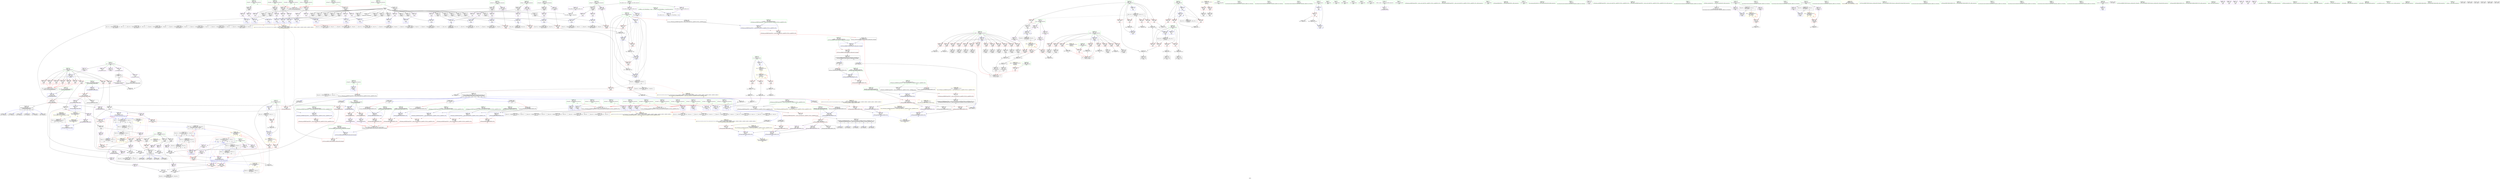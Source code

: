digraph "SVFG" {
	label="SVFG";

	Node0x563936de3450 [shape=record,color=grey,label="{NodeID: 0\nNullPtr}"];
	Node0x563936de3450 -> Node0x563936e10a90[style=solid];
	Node0x563936de3450 -> Node0x563936e10b90[style=solid];
	Node0x563936de3450 -> Node0x563936e10c60[style=solid];
	Node0x563936de3450 -> Node0x563936e10d30[style=solid];
	Node0x563936de3450 -> Node0x563936e10e00[style=solid];
	Node0x563936de3450 -> Node0x563936e10ed0[style=solid];
	Node0x563936de3450 -> Node0x563936e10fa0[style=solid];
	Node0x563936de3450 -> Node0x563936e11070[style=solid];
	Node0x563936de3450 -> Node0x563936e11140[style=solid];
	Node0x563936de3450 -> Node0x563936e11210[style=solid];
	Node0x563936de3450 -> Node0x563936e112e0[style=solid];
	Node0x563936de3450 -> Node0x563936e15d90[style=solid];
	Node0x563936de3450 -> Node0x563936e15e20[style=solid];
	Node0x563936de3450 -> Node0x563936e15ef0[style=solid];
	Node0x563936de3450 -> Node0x563936e15fc0[style=solid];
	Node0x563936de3450 -> Node0x563936e16090[style=solid];
	Node0x563936de3450 -> Node0x563936e16160[style=solid];
	Node0x563936de3450 -> Node0x563936e16230[style=solid];
	Node0x563936de3450 -> Node0x563936e16300[style=solid];
	Node0x563936de3450 -> Node0x563936e163d0[style=solid];
	Node0x563936de3450 -> Node0x563936e164a0[style=solid];
	Node0x563936de3450 -> Node0x563936e242f0[style=solid];
	Node0x563936e37480 [shape=record,color=grey,label="{NodeID: 609\n244 = cmp(242, 243, )\n}"];
	Node0x563936e201d0 [shape=record,color=red,label="{NodeID: 277\n303\<--106\n\<--n.addr\n_Z2goii\n}"];
	Node0x563936e201d0 -> Node0x563936e17c60[style=solid];
	Node0x563936e11070 [shape=record,color=black,label="{NodeID: 111\n264\<--3\n\<--dummyVal\n_Z2goii\n}"];
	Node0x563936e11070 -> Node0x563936e25840[style=solid];
	Node0x563936ebef70 [shape=record,color=black,label="{NodeID: 1052\n662 = PHI(633, )\n}"];
	Node0x563936ebef70 -> Node0x563936e23840[style=solid];
	Node0x563936e6e280 [shape=record,color=yellow,style=double,label="{NodeID: 720\n102V_1 = ENCHI(MR_102V_0)\npts\{4050000 4050001 \}\nFun[_ZSt9make_pairIddESt4pairINSt17__decay_and_stripIT_E6__typeENS1_IT0_E6__typeEEOS2_OS5_]|{<s0>24|<s1>24}}"];
	Node0x563936e6e280:s0 -> Node0x563936e29e90[style=dashed,color=red];
	Node0x563936e6e280:s1 -> Node0x563936e29f60[style=dashed,color=red];
	Node0x563936e19f50 [shape=record,color=blue,label="{NodeID: 388\n323\<--324\n\<--\n_Z2goii\n}"];
	Node0x563936e19f50 -> Node0x563936e21620[style=dashed];
	Node0x563936e19f50 -> Node0x563936e64b60[style=dashed];
	Node0x563936e15660 [shape=record,color=purple,label="{NodeID: 222\n681\<--248\noffset_0\<--\n}"];
	Node0x563936e15660 -> Node0x563936e23ab0[style=solid];
	Node0x563936e11a80 [shape=record,color=green,label="{NodeID: 56\n130\<--131\nref.tmp38\<--ref.tmp38_field_insensitive\n_Z2goii\n|{|<s1>12}}"];
	Node0x563936e11a80 -> Node0x563936e256a0[style=solid];
	Node0x563936e11a80:s1 -> Node0x563936eb45f0[style=solid,color=red];
	Node0x563936e5d860 [shape=record,color=black,label="{NodeID: 665\nMR_30V_5 = PHI(MR_30V_1, MR_30V_2, MR_30V_1, )\npts\{125 \}\n}"];
	Node0x563936e22f50 [shape=record,color=red,label="{NodeID: 333\n605\<--602\n\<--__t.addr\n_ZSt7forwardIdEOT_RNSt16remove_referenceIS0_E4typeE\n}"];
	Node0x563936e22f50 -> Node0x563936e18ca0[style=solid];
	Node0x563936e187c0 [shape=record,color=black,label="{NodeID: 167\n496\<--493\ncall\<--\nmain\n}"];
	Node0x563936bff7a0 [shape=record,color=green,label="{NodeID: 1\n7\<--1\n__dso_handle\<--dummyObj\nGlob }"];
	Node0x563936e37600 [shape=record,color=grey,label="{NodeID: 610\n170 = cmp(168, 171, )\n}"];
	Node0x563936e202a0 [shape=record,color=red,label="{NodeID: 278\n311\<--106\n\<--n.addr\n_Z2goii\n}"];
	Node0x563936e202a0 -> Node0x563936e17d30[style=solid];
	Node0x563936e11140 [shape=record,color=black,label="{NodeID: 112\n267\<--3\n\<--dummyVal\n_Z2goii\n}"];
	Node0x563936e11140 -> Node0x563936e25910[style=solid];
	Node0x563936e6e360 [shape=record,color=yellow,style=double,label="{NodeID: 721\n123V_1 = ENCHI(MR_123V_0)\npts\{1 \}\nFun[main]}"];
	Node0x563936e6e360 -> Node0x563936e1f260[style=dashed];
	Node0x563936e6e360 -> Node0x563936e1f330[style=dashed];
	Node0x563936e1a020 [shape=record,color=blue,label="{NodeID: 389\n326\<--327\n\<--\n_Z2goii\n}"];
	Node0x563936e1a020 -> Node0x563936e65060[style=dashed];
	Node0x563936e15730 [shape=record,color=purple,label="{NodeID: 223\n684\<--248\noffset_1\<--\n}"];
	Node0x563936e15730 -> Node0x563936e23b80[style=solid];
	Node0x563936e11b50 [shape=record,color=green,label="{NodeID: 57\n132\<--133\nref.tmp39\<--ref.tmp39_field_insensitive\n_Z2goii\n|{|<s1>12}}"];
	Node0x563936e11b50 -> Node0x563936e25770[style=solid];
	Node0x563936e11b50:s1 -> Node0x563936eb9c30[style=solid,color=red];
	Node0x563936e5dd60 [shape=record,color=black,label="{NodeID: 666\nMR_32V_5 = PHI(MR_32V_1, MR_32V_2, MR_32V_1, )\npts\{127 \}\n}"];
	Node0x563936e23020 [shape=record,color=red,label="{NodeID: 334\n620\<--611\nthis1\<--this.addr\n_ZNSt4pairIddEC2IddLb1EEEOT_OT0_\n}"];
	Node0x563936e23020 -> Node0x563936e18d70[style=solid];
	Node0x563936e23020 -> Node0x563936e1e970[style=solid];
	Node0x563936e23020 -> Node0x563936e1ea40[style=solid];
	Node0x563936e18890 [shape=record,color=black,label="{NodeID: 168\n502\<--499\ncall1\<--\nmain\n}"];
	Node0x563936de7ad0 [shape=record,color=green,label="{NodeID: 2\n9\<--1\n\<--dummyObj\nCan only get source location for instruction, argument, global var or function.}"];
	Node0x563936e37780 [shape=record,color=grey,label="{NodeID: 611\n196 = cmp(195, 12, )\n}"];
	Node0x563936e20370 [shape=record,color=red,label="{NodeID: 279\n313\<--106\n\<--n.addr\n_Z2goii\n}"];
	Node0x563936e20370 -> Node0x563936e17e00[style=solid];
	Node0x563936e11210 [shape=record,color=black,label="{NodeID: 113\n292\<--3\n\<--dummyVal\n_Z2goii\n}"];
	Node0x563936e11210 -> Node0x563936e19ce0[style=solid];
	Node0x563936e1a0f0 [shape=record,color=blue,label="{NodeID: 390\n134\<--332\ntot\<--add67\n_Z2goii\n}"];
	Node0x563936e1a0f0 -> Node0x563936e20ed0[style=dashed];
	Node0x563936e1a0f0 -> Node0x563936e1a360[style=dashed];
	Node0x563936e1a0f0 -> Node0x563936e54260[style=dashed];
	Node0x563936e15800 [shape=record,color=purple,label="{NodeID: 224\n263\<--262\n\<--\n_Z2goii\n}"];
	Node0x563936e15800 -> Node0x563936e25840[style=solid];
	Node0x563936e11c20 [shape=record,color=green,label="{NodeID: 58\n134\<--135\ntot\<--tot_field_insensitive\n_Z2goii\n|{|<s9>19}}"];
	Node0x563936e11c20 -> Node0x563936e20d30[style=solid];
	Node0x563936e11c20 -> Node0x563936e20e00[style=solid];
	Node0x563936e11c20 -> Node0x563936e20ed0[style=solid];
	Node0x563936e11c20 -> Node0x563936e20fa0[style=solid];
	Node0x563936e11c20 -> Node0x563936e21070[style=solid];
	Node0x563936e11c20 -> Node0x563936e19c10[style=solid];
	Node0x563936e11c20 -> Node0x563936e19e80[style=solid];
	Node0x563936e11c20 -> Node0x563936e1a0f0[style=solid];
	Node0x563936e11c20 -> Node0x563936e1a360[style=solid];
	Node0x563936e11c20:s9 -> Node0x563936ebb5c0[style=solid,color=red];
	Node0x563936e85320 [shape=record,color=yellow,style=double,label="{NodeID: 999\n119V_2 = CSCHI(MR_119V_1)\npts\{4560000 4560001 \}\nCS[]}"];
	Node0x563936e5e260 [shape=record,color=black,label="{NodeID: 667\nMR_34V_2 = PHI(MR_34V_3, MR_34V_1, MR_34V_1, )\npts\{131 \}\n}"];
	Node0x563936e230f0 [shape=record,color=red,label="{NodeID: 335\n623\<--613\n\<--__x.addr\n_ZNSt4pairIddEC2IddLb1EEEOT_OT0_\n|{<s0>39}}"];
	Node0x563936e230f0:s0 -> Node0x563936ebaf80[style=solid,color=red];
	Node0x563936e18960 [shape=record,color=black,label="{NodeID: 169\n513\<--512\nidxprom\<--add\nmain\n}"];
	Node0x563936de17d0 [shape=record,color=green,label="{NodeID: 3\n12\<--1\n\<--dummyObj\nCan only get source location for instruction, argument, global var or function.}"];
	Node0x563936e37900 [shape=record,color=grey,label="{NodeID: 612\n361 = cmp(360, 171, )\n}"];
	Node0x563936e20440 [shape=record,color=red,label="{NodeID: 280\n335\<--106\n\<--n.addr\n_Z2goii\n}"];
	Node0x563936e20440 -> Node0x563936e17fa0[style=solid];
	Node0x563936e112e0 [shape=record,color=black,label="{NodeID: 114\n295\<--3\n\<--dummyVal\n_Z2goii\n}"];
	Node0x563936e112e0 -> Node0x563936e19db0[style=solid];
	Node0x563936e1a1c0 [shape=record,color=blue,label="{NodeID: 391\n348\<--349\n\<--\n_Z2goii\n}"];
	Node0x563936e1a1c0 -> Node0x563936e217c0[style=dashed];
	Node0x563936e1a1c0 -> Node0x563936e65560[style=dashed];
	Node0x563936e158d0 [shape=record,color=purple,label="{NodeID: 225\n266\<--262\n\<--\n_Z2goii\n}"];
	Node0x563936e158d0 -> Node0x563936e25910[style=solid];
	Node0x563936e11cf0 [shape=record,color=green,label="{NodeID: 59\n136\<--137\nref.tmp45\<--ref.tmp45_field_insensitive\n_Z2goii\n}"];
	Node0x563936e11cf0 -> Node0x563936e16e90[style=solid];
	Node0x563936e11cf0 -> Node0x563936e14a30[style=solid];
	Node0x563936e85480 [shape=record,color=yellow,style=double,label="{NodeID: 1000\n102V_2 = CSCHI(MR_102V_1)\npts\{4050000 4050001 \}\nCS[]}"];
	Node0x563936e5e760 [shape=record,color=black,label="{NodeID: 668\nMR_36V_2 = PHI(MR_36V_3, MR_36V_1, MR_36V_1, )\npts\{133 \}\n}"];
	Node0x563936e231c0 [shape=record,color=red,label="{NodeID: 336\n628\<--615\n\<--__y.addr\n_ZNSt4pairIddEC2IddLb1EEEOT_OT0_\n|{<s0>40}}"];
	Node0x563936e231c0:s0 -> Node0x563936ebaf80[style=solid,color=red];
	Node0x563936e18a30 [shape=record,color=black,label="{NodeID: 170\n518\<--517\nidxprom3\<--add2\nmain\n}"];
	Node0x563936de1860 [shape=record,color=green,label="{NodeID: 4\n21\<--1\n\<--dummyObj\nCan only get source location for instruction, argument, global var or function.}"];
	Node0x563936e37a80 [shape=record,color=grey,label="{NodeID: 613\n557 = cmp(553, 9, )\n}"];
	Node0x563936e20510 [shape=record,color=red,label="{NodeID: 281\n345\<--106\n\<--n.addr\n_Z2goii\n|{<s0>16}}"];
	Node0x563936e20510:s0 -> Node0x563936eba040[style=solid,color=red];
	Node0x563936e15d90 [shape=record,color=black,label="{NodeID: 115\n324\<--3\n\<--dummyVal\n_Z2goii\n}"];
	Node0x563936e15d90 -> Node0x563936e19f50[style=solid];
	Node0x563936e6e630 [shape=record,color=yellow,style=double,label="{NodeID: 724\n12V_1 = ENCHI(MR_12V_0)\npts\{22 \}\nFun[main]|{<s0>37}}"];
	Node0x563936e6e630:s0 -> Node0x563936e53020[style=dashed,color=red];
	Node0x563936e1a290 [shape=record,color=blue,label="{NodeID: 392\n351\<--352\n\<--\n_Z2goii\n}"];
	Node0x563936e1a290 -> Node0x563936e65a60[style=dashed];
	Node0x563936e159a0 [shape=record,color=purple,label="{NodeID: 226\n291\<--290\n\<--\n_Z2goii\n}"];
	Node0x563936e159a0 -> Node0x563936e19ce0[style=solid];
	Node0x563936e11dc0 [shape=record,color=green,label="{NodeID: 60\n138\<--139\nref.tmp57\<--ref.tmp57_field_insensitive\n_Z2goii\n}"];
	Node0x563936e11dc0 -> Node0x563936e16f60[style=solid];
	Node0x563936e11dc0 -> Node0x563936e14b00[style=solid];
	Node0x563936e5ec60 [shape=record,color=black,label="{NodeID: 669\nMR_38V_2 = PHI(MR_38V_7, MR_38V_1, MR_38V_1, )\npts\{135 \}\n}"];
	Node0x563936e23290 [shape=record,color=red,label="{NodeID: 337\n625\<--624\n\<--call\n_ZNSt4pairIddEC2IddLb1EEEOT_OT0_\n}"];
	Node0x563936e23290 -> Node0x563936e29e90[style=solid];
	Node0x563936e18b00 [shape=record,color=black,label="{NodeID: 171\n528\<--527\nconv\<--\nmain\n}"];
	Node0x563936e18b00 -> Node0x563936e1b6e0[style=solid];
	Node0x563936de1b10 [shape=record,color=green,label="{NodeID: 5\n28\<--1\n.str\<--dummyObj\nGlob }"];
	Node0x563936e37c00 [shape=record,color=grey,label="{NodeID: 614\n525 = cmp(523, 524, )\n}"];
	Node0x563936e205e0 [shape=record,color=red,label="{NodeID: 282\n190\<--108\n\<--ret\n_Z2goii\n|{<s0>5}}"];
	Node0x563936e205e0:s0 -> Node0x563936eba870[style=solid,color=red];
	Node0x563936e15e20 [shape=record,color=black,label="{NodeID: 116\n327\<--3\n\<--dummyVal\n_Z2goii\n}"];
	Node0x563936e15e20 -> Node0x563936e1a020[style=solid];
	Node0x563936e1a360 [shape=record,color=blue,label="{NodeID: 393\n134\<--357\ntot\<--add78\n_Z2goii\n}"];
	Node0x563936e1a360 -> Node0x563936e54260[style=dashed];
	Node0x563936e15a70 [shape=record,color=purple,label="{NodeID: 227\n294\<--290\n\<--\n_Z2goii\n}"];
	Node0x563936e15a70 -> Node0x563936e19db0[style=solid];
	Node0x563936e11e90 [shape=record,color=green,label="{NodeID: 61\n140\<--141\nref.tmp74\<--ref.tmp74_field_insensitive\n_Z2goii\n}"];
	Node0x563936e11e90 -> Node0x563936e17030[style=solid];
	Node0x563936e11e90 -> Node0x563936e14bd0[style=solid];
	Node0x563936e85770 [shape=record,color=yellow,style=double,label="{NodeID: 1002\n2V_2 = CSCHI(MR_2V_1)\npts\{250000 250001 \}\nCS[]}"];
	Node0x563936e5f160 [shape=record,color=black,label="{NodeID: 670\nMR_40V_2 = PHI(MR_40V_4, MR_40V_1, MR_40V_1, )\npts\{145 \}\n}"];
	Node0x563936e23360 [shape=record,color=red,label="{NodeID: 338\n630\<--629\n\<--call2\n_ZNSt4pairIddEC2IddLb1EEEOT_OT0_\n}"];
	Node0x563936e23360 -> Node0x563936e29f60[style=solid];
	Node0x563936e18bd0 [shape=record,color=black,label="{NodeID: 172\n532\<--531\nidxprom9\<--add8\nmain\n}"];
	Node0x563936de1ba0 [shape=record,color=green,label="{NodeID: 6\n30\<--1\n.str.2\<--dummyObj\nGlob }"];
	Node0x563936e26570 [shape=record,color=yellow,style=double,label="{NodeID: 781\n38V_1 = ENCHI(MR_38V_0)\npts\{135 \}\nFun[_ZNSt4pairIddEC2IdRdLb1EEEOT_OT0_]}"];
	Node0x563936e26570 -> Node0x563936e23840[style=dashed];
	Node0x563936e206b0 [shape=record,color=red,label="{NodeID: 283\n210\<--108\n\<--ret\n_Z2goii\n|{<s0>7}}"];
	Node0x563936e206b0:s0 -> Node0x563936eba870[style=solid,color=red];
	Node0x563936e15ef0 [shape=record,color=black,label="{NodeID: 117\n349\<--3\n\<--dummyVal\n_Z2goii\n}"];
	Node0x563936e15ef0 -> Node0x563936e1a1c0[style=solid];
	Node0x563936e1a430 [shape=record,color=blue,label="{NodeID: 394\n144\<--365\nref.tmp83\<--div85\n_Z2goii\n|{|<s1>17}}"];
	Node0x563936e1a430 -> Node0x563936e5f160[style=dashed];
	Node0x563936e1a430:s1 -> Node0x563936e6e050[style=dashed,color=red];
	Node0x563936e15b40 [shape=record,color=purple,label="{NodeID: 228\n323\<--322\n\<--\n_Z2goii\n}"];
	Node0x563936e15b40 -> Node0x563936e19f50[style=solid];
	Node0x563936e11f60 [shape=record,color=green,label="{NodeID: 62\n142\<--143\nref.tmp82\<--ref.tmp82_field_insensitive\n_Z2goii\n|{|<s1>18}}"];
	Node0x563936e11f60 -> Node0x563936e17100[style=solid];
	Node0x563936e11f60:s1 -> Node0x563936ebad00[style=solid,color=red];
	Node0x563936eb46c0 [shape=record,color=black,label="{NodeID: 1003\n634 = PHI(465, 661, )\n0th arg _ZSt7forwardIRdEOT_RNSt16remove_referenceIS1_E4typeE }"];
	Node0x563936eb46c0 -> Node0x563936e2a030[style=solid];
	Node0x563936e5f660 [shape=record,color=black,label="{NodeID: 671\nMR_42V_2 = PHI(MR_42V_4, MR_42V_1, MR_42V_1, )\npts\{147 \}\n}"];
	Node0x563936e23430 [shape=record,color=red,label="{NodeID: 339\n638\<--635\n\<--__t.addr\n_ZSt7forwardIRdEOT_RNSt16remove_referenceIS1_E4typeE\n}"];
	Node0x563936e23430 -> Node0x563936e18e40[style=solid];
	Node0x563936e18ca0 [shape=record,color=black,label="{NodeID: 173\n600\<--605\n_ZSt7forwardIdEOT_RNSt16remove_referenceIS0_E4typeE_ret\<--\n_ZSt7forwardIdEOT_RNSt16remove_referenceIS0_E4typeE\n|{<s0>22|<s1>23|<s2>25|<s3>26|<s4>27|<s5>39|<s6>40|<s7>41}}"];
	Node0x563936e18ca0:s0 -> Node0x563936ebe000[style=solid,color=blue];
	Node0x563936e18ca0:s1 -> Node0x563936ebe140[style=solid,color=blue];
	Node0x563936e18ca0:s2 -> Node0x563936ebe280[style=solid,color=blue];
	Node0x563936e18ca0:s3 -> Node0x563936ebe390[style=solid,color=blue];
	Node0x563936e18ca0:s4 -> Node0x563936ebdc60[style=solid,color=blue];
	Node0x563936e18ca0:s5 -> Node0x563936ebeaf0[style=solid,color=blue];
	Node0x563936e18ca0:s6 -> Node0x563936ebecf0[style=solid,color=blue];
	Node0x563936e18ca0:s7 -> Node0x563936ebee30[style=solid,color=blue];
	Node0x563936de1c30 [shape=record,color=green,label="{NodeID: 7\n32\<--1\nstdin\<--dummyObj\nGlob }"];
	Node0x563936e4db20 [shape=record,color=black,label="{NodeID: 616\nMR_6V_10 = PHI(MR_6V_16, MR_6V_9, )\npts\{250000 \}\n|{|<s1>16}}"];
	Node0x563936e4db20 -> Node0x563936e54c30[style=dashed];
	Node0x563936e4db20:s1 -> Node0x563936e71470[style=dashed,color=red];
	Node0x563936e20780 [shape=record,color=red,label="{NodeID: 284\n223\<--108\n\<--ret\n_Z2goii\n|{<s0>9}}"];
	Node0x563936e20780:s0 -> Node0x563936eba870[style=solid,color=red];
	Node0x563936e15fc0 [shape=record,color=black,label="{NodeID: 118\n352\<--3\n\<--dummyVal\n_Z2goii\n}"];
	Node0x563936e15fc0 -> Node0x563936e1a290[style=solid];
	Node0x563936e1a500 [shape=record,color=blue,label="{NodeID: 395\n146\<--171\nref.tmp86\<--\n_Z2goii\n|{|<s1>17}}"];
	Node0x563936e1a500 -> Node0x563936e5f660[style=dashed];
	Node0x563936e1a500:s1 -> Node0x563936e6e050[style=dashed,color=red];
	Node0x563936e15c10 [shape=record,color=purple,label="{NodeID: 229\n326\<--322\n\<--\n_Z2goii\n}"];
	Node0x563936e15c10 -> Node0x563936e1a020[style=solid];
	Node0x563936e12030 [shape=record,color=green,label="{NodeID: 63\n144\<--145\nref.tmp83\<--ref.tmp83_field_insensitive\n_Z2goii\n|{|<s1>17}}"];
	Node0x563936e12030 -> Node0x563936e1a430[style=solid];
	Node0x563936e12030:s1 -> Node0x563936eb45f0[style=solid,color=red];
	Node0x563936eb45f0 [shape=record,color=black,label="{NodeID: 1004\n402 = PHI(112, 118, 124, 130, 144, )\n0th arg _ZSt9make_pairIddESt4pairINSt17__decay_and_stripIT_E6__typeENS1_IT0_E6__typeEEOS2_OS5_ }"];
	Node0x563936eb45f0 -> Node0x563936e1ab80[style=solid];
	Node0x563936e5fb60 [shape=record,color=black,label="{NodeID: 672\nMR_44V_2 = PHI(MR_44V_3, MR_44V_1, MR_44V_1, )\npts\{151 \}\n}"];
	Node0x563936e23500 [shape=record,color=red,label="{NodeID: 340\n653\<--644\nthis1\<--this.addr\n_ZNSt4pairIddEC2IdRdLb1EEEOT_OT0_\n}"];
	Node0x563936e23500 -> Node0x563936e18f10[style=solid];
	Node0x563936e23500 -> Node0x563936e1eb10[style=solid];
	Node0x563936e23500 -> Node0x563936e1ebe0[style=solid];
	Node0x563936e18d70 [shape=record,color=black,label="{NodeID: 174\n621\<--620\n\<--this1\n_ZNSt4pairIddEC2IddLb1EEEOT_OT0_\n}"];
	Node0x563936de1cc0 [shape=record,color=green,label="{NodeID: 8\n33\<--1\n.str.3\<--dummyObj\nGlob }"];
	Node0x563936e4e020 [shape=record,color=black,label="{NodeID: 617\nMR_8V_10 = PHI(MR_8V_16, MR_8V_9, )\npts\{250001 \}\n|{|<s1>16}}"];
	Node0x563936e4e020 -> Node0x563936e55130[style=dashed];
	Node0x563936e4e020:s1 -> Node0x563936e71550[style=dashed,color=red];
	Node0x563936e20850 [shape=record,color=red,label="{NodeID: 285\n227\<--108\n\<--ret\n_Z2goii\n}"];
	Node0x563936e20850 -> Node0x563936e17440[style=solid];
	Node0x563936e16090 [shape=record,color=black,label="{NodeID: 119\n371\<--3\n\<--dummyVal\n_Z2goii\n}"];
	Node0x563936e16090 -> Node0x563936e1a5d0[style=solid];
	Node0x563936e1a5d0 [shape=record,color=blue,label="{NodeID: 396\n370\<--371\n\<--\n_Z2goii\n|{|<s1>18}}"];
	Node0x563936e1a5d0 -> Node0x563936e65f60[style=dashed];
	Node0x563936e1a5d0:s1 -> Node0x563936e275c0[style=dashed,color=red];
	Node0x563936e15ce0 [shape=record,color=purple,label="{NodeID: 230\n348\<--347\n\<--\n_Z2goii\n}"];
	Node0x563936e15ce0 -> Node0x563936e1a1c0[style=solid];
	Node0x563936e12100 [shape=record,color=green,label="{NodeID: 64\n146\<--147\nref.tmp86\<--ref.tmp86_field_insensitive\n_Z2goii\n|{|<s1>17}}"];
	Node0x563936e12100 -> Node0x563936e1a500[style=solid];
	Node0x563936e12100:s1 -> Node0x563936eb9c30[style=solid,color=red];
	Node0x563936eb9c30 [shape=record,color=black,label="{NodeID: 1005\n403 = PHI(114, 120, 126, 132, 146, )\n1st arg _ZSt9make_pairIddESt4pairINSt17__decay_and_stripIT_E6__typeENS1_IT0_E6__typeEEOS2_OS5_ }"];
	Node0x563936eb9c30 -> Node0x563936e1ac50[style=solid];
	Node0x563936e60060 [shape=record,color=black,label="{NodeID: 673\nMR_6V_7 = PHI(MR_6V_14, MR_6V_3, MR_6V_1, )\npts\{250000 \}\n|{<s0>14|<s1>15|<s2>16|<s3>37}}"];
	Node0x563936e60060:s0 -> Node0x563936e4f920[style=dashed,color=blue];
	Node0x563936e60060:s1 -> Node0x563936e4db20[style=dashed,color=blue];
	Node0x563936e60060:s2 -> Node0x563936e54c30[style=dashed,color=blue];
	Node0x563936e60060:s3 -> Node0x563936e57430[style=dashed,color=blue];
	Node0x563936e235d0 [shape=record,color=red,label="{NodeID: 341\n656\<--646\n\<--__x.addr\n_ZNSt4pairIddEC2IdRdLb1EEEOT_OT0_\n|{<s0>41}}"];
	Node0x563936e235d0:s0 -> Node0x563936ebaf80[style=solid,color=red];
	Node0x563936e18e40 [shape=record,color=black,label="{NodeID: 175\n633\<--638\n_ZSt7forwardIRdEOT_RNSt16remove_referenceIS1_E4typeE_ret\<--\n_ZSt7forwardIRdEOT_RNSt16remove_referenceIS1_E4typeE\n|{<s0>28|<s1>42}}"];
	Node0x563936e18e40:s0 -> Node0x563936ebdec0[style=solid,color=blue];
	Node0x563936e18e40:s1 -> Node0x563936ebef70[style=solid,color=blue];
	Node0x563936de2120 [shape=record,color=green,label="{NodeID: 9\n35\<--1\n.str.4\<--dummyObj\nGlob }"];
	Node0x563936e4e520 [shape=record,color=black,label="{NodeID: 618\nMR_54V_5 = PHI(MR_54V_8, MR_54V_4, )\npts\{270000 \}\n|{|<s1>16|<s2>16|<s3>16}}"];
	Node0x563936e4e520 -> Node0x563936e60a60[style=dashed];
	Node0x563936e4e520:s1 -> Node0x563936e21140[style=dashed,color=red];
	Node0x563936e4e520:s2 -> Node0x563936e255d0[style=dashed,color=red];
	Node0x563936e4e520:s3 -> Node0x563936e60a60[style=dashed,color=red];
	Node0x563936e20920 [shape=record,color=red,label="{NodeID: 286\n246\<--108\n\<--ret\n_Z2goii\n}"];
	Node0x563936e20920 -> Node0x563936e176b0[style=solid];
	Node0x563936e16160 [shape=record,color=black,label="{NodeID: 120\n374\<--3\n\<--dummyVal\n_Z2goii\n}"];
	Node0x563936e16160 -> Node0x563936e1a6a0[style=solid];
	Node0x563936e527e0 [shape=record,color=yellow,style=double,label="{NodeID: 729\n137V_1 = ENCHI(MR_137V_0)\npts\{487 \}\nFun[main]}"];
	Node0x563936e527e0 -> Node0x563936e22ce0[style=dashed];
	Node0x563936e1a6a0 [shape=record,color=blue,label="{NodeID: 397\n373\<--374\n\<--\n_Z2goii\n|{|<s1>18}}"];
	Node0x563936e1a6a0 -> Node0x563936e66460[style=dashed];
	Node0x563936e1a6a0:s1 -> Node0x563936e275c0[style=dashed,color=red];
	Node0x563936e1dc70 [shape=record,color=purple,label="{NodeID: 231\n351\<--347\n\<--\n_Z2goii\n}"];
	Node0x563936e1dc70 -> Node0x563936e1a290[style=solid];
	Node0x563936e121d0 [shape=record,color=green,label="{NodeID: 65\n148\<--149\nref.tmp90\<--ref.tmp90_field_insensitive\n_Z2goii\n|{|<s1>20}}"];
	Node0x563936e121d0 -> Node0x563936e171d0[style=solid];
	Node0x563936e121d0:s1 -> Node0x563936ebad00[style=solid,color=red];
	Node0x563936eb9e70 [shape=record,color=black,label="{NodeID: 1006\n100 = PHI(280, 310, 344, 571, )\n0th arg _Z2goii }"];
	Node0x563936eb9e70 -> Node0x563936e24660[style=solid];
	Node0x563936e60560 [shape=record,color=black,label="{NodeID: 674\nMR_8V_7 = PHI(MR_8V_14, MR_8V_3, MR_8V_1, )\npts\{250001 \}\n|{<s0>14|<s1>15|<s2>16|<s3>37}}"];
	Node0x563936e60560:s0 -> Node0x563936e4fe20[style=dashed,color=blue];
	Node0x563936e60560:s1 -> Node0x563936e4e020[style=dashed,color=blue];
	Node0x563936e60560:s2 -> Node0x563936e55130[style=dashed,color=blue];
	Node0x563936e60560:s3 -> Node0x563936e57430[style=dashed,color=blue];
	Node0x563936e236a0 [shape=record,color=red,label="{NodeID: 342\n661\<--648\n\<--__y.addr\n_ZNSt4pairIddEC2IdRdLb1EEEOT_OT0_\n|{<s0>42}}"];
	Node0x563936e236a0:s0 -> Node0x563936eb46c0[style=solid,color=red];
	Node0x563936e18f10 [shape=record,color=black,label="{NodeID: 176\n654\<--653\n\<--this1\n_ZNSt4pairIddEC2IdRdLb1EEEOT_OT0_\n}"];
	Node0x563936de21e0 [shape=record,color=green,label="{NodeID: 10\n37\<--1\nstdout\<--dummyObj\nGlob }"];
	Node0x563936e209f0 [shape=record,color=red,label="{NodeID: 287\n269\<--108\n\<--ret\n_Z2goii\n|{<s0>13}}"];
	Node0x563936e209f0:s0 -> Node0x563936eba870[style=solid,color=red];
	Node0x563936e16230 [shape=record,color=black,label="{NodeID: 121\n385\<--3\n\<--dummyVal\n_Z2goii\n}"];
	Node0x563936e16230 -> Node0x563936e1a840[style=solid];
	Node0x563936e528c0 [shape=record,color=yellow,style=double,label="{NodeID: 730\n139V_1 = ENCHI(MR_139V_0)\npts\{489 \}\nFun[main]}"];
	Node0x563936e528c0 -> Node0x563936e22db0[style=dashed];
	Node0x563936e1a770 [shape=record,color=blue,label="{NodeID: 398\n150\<--21\nref.tmp91\<--\n_Z2goii\n|{|<s1>19}}"];
	Node0x563936e1a770 -> Node0x563936e5fb60[style=dashed];
	Node0x563936e1a770:s1 -> Node0x563936e28170[style=dashed,color=red];
	Node0x563936e1dd40 [shape=record,color=purple,label="{NodeID: 232\n370\<--369\n\<--\n_Z2goii\n}"];
	Node0x563936e1dd40 -> Node0x563936e1a5d0[style=solid];
	Node0x563936e122a0 [shape=record,color=green,label="{NodeID: 66\n150\<--151\nref.tmp91\<--ref.tmp91_field_insensitive\n_Z2goii\n|{|<s1>19}}"];
	Node0x563936e122a0 -> Node0x563936e1a770[style=solid];
	Node0x563936e122a0:s1 -> Node0x563936ebb4b0[style=solid,color=red];
	Node0x563936eba040 [shape=record,color=black,label="{NodeID: 1007\n101 = PHI(288, 320, 345, 572, )\n1st arg _Z2goii }"];
	Node0x563936eba040 -> Node0x563936e24730[style=solid];
	Node0x563936e60a60 [shape=record,color=black,label="{NodeID: 675\nMR_54V_2 = PHI(MR_54V_7, MR_54V_1, MR_54V_1, )\npts\{270000 \}\n|{<s0>14|<s1>15|<s2>16|<s3>37}}"];
	Node0x563936e60a60:s0 -> Node0x563936e50320[style=dashed,color=blue];
	Node0x563936e60a60:s1 -> Node0x563936e4e520[style=dashed,color=blue];
	Node0x563936e60a60:s2 -> Node0x563936e60a60[style=dashed,color=blue];
	Node0x563936e60a60:s3 -> Node0x563936e57430[style=dashed,color=blue];
	Node0x563936e23770 [shape=record,color=red,label="{NodeID: 343\n658\<--657\n\<--call\n_ZNSt4pairIddEC2IdRdLb1EEEOT_OT0_\n}"];
	Node0x563936e23770 -> Node0x563936e2a370[style=solid];
	Node0x563936e18fe0 [shape=record,color=purple,label="{NodeID: 177\n54\<--4\n\<--_ZStL8__ioinit\n__cxx_global_var_init\n}"];
	Node0x563936de22e0 [shape=record,color=green,label="{NodeID: 11\n38\<--1\n_ZSt3cin\<--dummyObj\nGlob }"];
	Node0x563936e20ac0 [shape=record,color=red,label="{NodeID: 288\n376\<--108\n\<--ret\n_Z2goii\n|{<s0>18}}"];
	Node0x563936e20ac0:s0 -> Node0x563936eba870[style=solid,color=red];
	Node0x563936e16300 [shape=record,color=black,label="{NodeID: 122\n388\<--3\n\<--dummyVal\n_Z2goii\n}"];
	Node0x563936e16300 -> Node0x563936e1a910[style=solid];
	Node0x563936e1a840 [shape=record,color=blue,label="{NodeID: 399\n384\<--385\n\<--\n_Z2goii\n|{|<s1>20}}"];
	Node0x563936e1a840 -> Node0x563936e66960[style=dashed];
	Node0x563936e1a840:s1 -> Node0x563936e275c0[style=dashed,color=red];
	Node0x563936e1de10 [shape=record,color=purple,label="{NodeID: 233\n373\<--369\n\<--\n_Z2goii\n}"];
	Node0x563936e1de10 -> Node0x563936e1a6a0[style=solid];
	Node0x563936e12370 [shape=record,color=green,label="{NodeID: 67\n181\<--182\n_ZSt9make_pairIddESt4pairINSt17__decay_and_stripIT_E6__typeENS1_IT0_E6__typeEEOS2_OS5_\<--_ZSt9make_pairIddESt4pairINSt17__decay_and_stripIT_E6__typeENS1_IT0_E6__typeEEOS2_OS5__field_insensitive\n}"];
	Node0x563936eba210 [shape=record,color=black,label="{NodeID: 1008\n641 = PHI(455, )\n0th arg _ZNSt4pairIddEC2IdRdLb1EEEOT_OT0_ }"];
	Node0x563936eba210 -> Node0x563936e2a100[style=solid];
	Node0x563936e60f60 [shape=record,color=black,label="{NodeID: 676\nMR_56V_3 = PHI(MR_56V_5, MR_56V_2, MR_56V_4, )\npts\{1030000 \}\n}"];
	Node0x563936e23840 [shape=record,color=red,label="{NodeID: 344\n663\<--662\n\<--call2\n_ZNSt4pairIddEC2IdRdLb1EEEOT_OT0_\n}"];
	Node0x563936e23840 -> Node0x563936e2a440[style=solid];
	Node0x563936e190b0 [shape=record,color=purple,label="{NodeID: 178\n285\<--14\narrayidx48\<--dep\n_Z2goii\n}"];
	Node0x563936e190b0 -> Node0x563936e212e0[style=solid];
	Node0x563936de23e0 [shape=record,color=green,label="{NodeID: 12\n39\<--1\n.str.5\<--dummyObj\nGlob }"];
	Node0x563936e26ae0 [shape=record,color=yellow,style=double,label="{NodeID: 787\n104V_1 = ENCHI(MR_104V_0)\npts\{113 115 119 121 125 127 131 133 145 147 151 1110000 1110001 1170000 1170001 1230000 1230001 1290000 1290001 1430000 1430001 1490000 1490001 \}\nFun[_ZNSt4pairIddEC2IdRdLb1EEEOT_OT0_]}"];
	Node0x563936e26ae0 -> Node0x563936e23770[style=dashed];
	Node0x563936e20b90 [shape=record,color=red,label="{NodeID: 289\n390\<--108\n\<--ret\n_Z2goii\n|{<s0>20}}"];
	Node0x563936e20b90:s0 -> Node0x563936eba870[style=solid,color=red];
	Node0x563936e163d0 [shape=record,color=black,label="{NodeID: 123\n576\<--3\n\<--dummyVal\nmain\n}"];
	Node0x563936e163d0 -> Node0x563936e299f0[style=solid];
	Node0x563936e1a910 [shape=record,color=blue,label="{NodeID: 400\n387\<--388\n\<--\n_Z2goii\n|{|<s1>20}}"];
	Node0x563936e1a910 -> Node0x563936e66e60[style=dashed];
	Node0x563936e1a910:s1 -> Node0x563936e275c0[style=dashed,color=red];
	Node0x563936e1dee0 [shape=record,color=purple,label="{NodeID: 234\n384\<--383\n\<--\n_Z2goii\n}"];
	Node0x563936e1dee0 -> Node0x563936e1a840[style=solid];
	Node0x563936e12470 [shape=record,color=green,label="{NodeID: 68\n192\<--193\n_ZNSt4pairIddEaSEOS0_\<--_ZNSt4pairIddEaSEOS0__field_insensitive\n}"];
	Node0x563936eba320 [shape=record,color=black,label="{NodeID: 1009\n642 = PHI(464, )\n1st arg _ZNSt4pairIddEC2IdRdLb1EEEOT_OT0_ }"];
	Node0x563936eba320 -> Node0x563936e2a1d0[style=solid];
	Node0x563936e61460 [shape=record,color=black,label="{NodeID: 677\nMR_58V_3 = PHI(MR_58V_5, MR_58V_2, MR_58V_4, )\npts\{1030001 \}\n}"];
	Node0x563936e23910 [shape=record,color=red,label="{NodeID: 345\n676\<--675\ndummyVal\<--offset_0\n_Z2goii\n}"];
	Node0x563936e23910 -> Node0x563936e25290[style=solid];
	Node0x563936e19180 [shape=record,color=purple,label="{NodeID: 179\n315\<--14\narrayidx61\<--dep\n_Z2goii\n}"];
	Node0x563936e19180 -> Node0x563936e21550[style=solid];
	Node0x563936e0e230 [shape=record,color=green,label="{NodeID: 13\n41\<--1\n.str.6\<--dummyObj\nGlob }"];
	Node0x563936e4f920 [shape=record,color=black,label="{NodeID: 622\nMR_6V_9 = PHI(MR_6V_17, MR_6V_8, )\npts\{250000 \}\n|{|<s1>15}}"];
	Node0x563936e4f920 -> Node0x563936e4db20[style=dashed];
	Node0x563936e4f920:s1 -> Node0x563936e71470[style=dashed,color=red];
	Node0x563936e20c60 [shape=record,color=red,label="{NodeID: 290\n393\<--108\n\<--ret\n_Z2goii\n}"];
	Node0x563936e20c60 -> Node0x563936e18140[style=solid];
	Node0x563936e164a0 [shape=record,color=black,label="{NodeID: 124\n579\<--3\n\<--dummyVal\nmain\n}"];
	Node0x563936e164a0 -> Node0x563936e29a80[style=solid];
	Node0x563936e1a9e0 [shape=record,color=blue, style = dotted,label="{NodeID: 401\n686\<--688\noffset_0\<--dummyVal\n_Z2goii\n}"];
	Node0x563936e1a9e0 -> Node0x563936e60f60[style=dashed];
	Node0x563936e1dfb0 [shape=record,color=purple,label="{NodeID: 235\n387\<--383\n\<--\n_Z2goii\n}"];
	Node0x563936e1dfb0 -> Node0x563936e1a910[style=solid];
	Node0x563936e12570 [shape=record,color=green,label="{NodeID: 69\n233\<--234\nllvm.memcpy.p0i8.p0i8.i64\<--llvm.memcpy.p0i8.p0i8.i64_field_insensitive\n}"];
	Node0x563936eba430 [shape=record,color=black,label="{NodeID: 1010\n643 = PHI(466, )\n2nd arg _ZNSt4pairIddEC2IdRdLb1EEEOT_OT0_ }"];
	Node0x563936eba430 -> Node0x563936e2a2a0[style=solid];
	Node0x563936e61960 [shape=record,color=black,label="{NodeID: 678\nMR_60V_4 = PHI(MR_60V_1, MR_60V_3, MR_60V_1, )\npts\{1110000 \}\n}"];
	Node0x563936e239e0 [shape=record,color=red,label="{NodeID: 346\n679\<--678\ndummyVal\<--offset_1\n_Z2goii\n}"];
	Node0x563936e239e0 -> Node0x563936e25360[style=solid];
	Node0x563936e19250 [shape=record,color=purple,label="{NodeID: 180\n337\<--14\narrayidx70\<--dep\n_Z2goii\n}"];
	Node0x563936e19250 -> Node0x563936e216f0[style=solid];
	Node0x563936e0e330 [shape=record,color=green,label="{NodeID: 14\n44\<--1\n\<--dummyObj\nCan only get source location for instruction, argument, global var or function.}"];
	Node0x563936e4fe20 [shape=record,color=black,label="{NodeID: 623\nMR_8V_9 = PHI(MR_8V_17, MR_8V_8, )\npts\{250001 \}\n|{|<s1>15}}"];
	Node0x563936e4fe20 -> Node0x563936e4e020[style=dashed];
	Node0x563936e4fe20:s1 -> Node0x563936e71550[style=dashed,color=red];
	Node0x563936e20d30 [shape=record,color=red,label="{NodeID: 291\n299\<--134\n\<--tot\n_Z2goii\n}"];
	Node0x563936e20d30 -> Node0x563936e35200[style=solid];
	Node0x563936e16570 [shape=record,color=black,label="{NodeID: 125\n477\<--9\nmain_ret\<--\nmain\n}"];
	Node0x563936e1aab0 [shape=record,color=blue, style = dotted,label="{NodeID: 402\n689\<--691\noffset_1\<--dummyVal\n_Z2goii\n}"];
	Node0x563936e1aab0 -> Node0x563936e61460[style=dashed];
	Node0x563936e1e080 [shape=record,color=purple,label="{NodeID: 236\n686\<--394\noffset_0\<--\n}"];
	Node0x563936e1e080 -> Node0x563936e1a9e0[style=solid];
	Node0x563936e12670 [shape=record,color=green,label="{NodeID: 70\n381\<--382\n_ZSt9make_pairIdRdESt4pairINSt17__decay_and_stripIT_E6__typeENS2_IT0_E6__typeEEOS3_OS6_\<--_ZSt9make_pairIdRdESt4pairINSt17__decay_and_stripIT_E6__typeENS2_IT0_E6__typeEEOS3_OS6__field_insensitive\n}"];
	Node0x563936eba540 [shape=record,color=black,label="{NodeID: 1011\n608 = PHI(404, )\n0th arg _ZNSt4pairIddEC2IddLb1EEEOT_OT0_ }"];
	Node0x563936eba540 -> Node0x563936e29c20[style=solid];
	Node0x563936e61e60 [shape=record,color=black,label="{NodeID: 679\nMR_62V_4 = PHI(MR_62V_1, MR_62V_3, MR_62V_1, )\npts\{1110001 \}\n}"];
	Node0x563936e23ab0 [shape=record,color=red,label="{NodeID: 347\n682\<--681\ndummyVal\<--offset_0\n_Z2goii\n}"];
	Node0x563936e23ab0 -> Node0x563936e25430[style=solid];
	Node0x563936e19320 [shape=record,color=purple,label="{NodeID: 181\n533\<--14\narrayidx10\<--dep\nmain\n}"];
	Node0x563936e19320 -> Node0x563936e1b6e0[style=solid];
	Node0x563936e0e430 [shape=record,color=green,label="{NodeID: 15\n169\<--1\n\<--dummyObj\nCan only get source location for instruction, argument, global var or function.}"];
	Node0x563936e50320 [shape=record,color=black,label="{NodeID: 624\nMR_54V_4 = PHI(MR_54V_9, MR_54V_3, )\npts\{270000 \}\n|{|<s1>15|<s2>15|<s3>15}}"];
	Node0x563936e50320 -> Node0x563936e4e520[style=dashed];
	Node0x563936e50320:s1 -> Node0x563936e21140[style=dashed,color=red];
	Node0x563936e50320:s2 -> Node0x563936e255d0[style=dashed,color=red];
	Node0x563936e50320:s3 -> Node0x563936e60a60[style=dashed,color=red];
	Node0x563936e20e00 [shape=record,color=red,label="{NodeID: 292\n331\<--134\n\<--tot\n_Z2goii\n}"];
	Node0x563936e20e00 -> Node0x563936e35b00[style=solid];
	Node0x563936e16640 [shape=record,color=black,label="{NodeID: 126\n56\<--57\n\<--_ZNSt8ios_base4InitD1Ev\nCan only get source location for instruction, argument, global var or function.}"];
	Node0x563936e1ab80 [shape=record,color=blue,label="{NodeID: 403\n406\<--402\n__x.addr\<--__x\n_ZSt9make_pairIddESt4pairINSt17__decay_and_stripIT_E6__typeENS1_IT0_E6__typeEEOS2_OS5_\n}"];
	Node0x563936e1ab80 -> Node0x563936e21960[style=dashed];
	Node0x563936e1e150 [shape=record,color=purple,label="{NodeID: 237\n689\<--394\noffset_1\<--\n}"];
	Node0x563936e1e150 -> Node0x563936e1aab0[style=solid];
	Node0x563936e12770 [shape=record,color=green,label="{NodeID: 71\n404\<--405\nretval\<--retval_field_insensitive\n_ZSt9make_pairIddESt4pairINSt17__decay_and_stripIT_E6__typeENS1_IT0_E6__typeEEOS2_OS5_\n|{|<s1>24}}"];
	Node0x563936e12770 -> Node0x563936e182e0[style=solid];
	Node0x563936e12770:s1 -> Node0x563936eba540[style=solid,color=red];
	Node0x563936eba650 [shape=record,color=black,label="{NodeID: 1012\n609 = PHI(413, )\n1st arg _ZNSt4pairIddEC2IddLb1EEEOT_OT0_ }"];
	Node0x563936eba650 -> Node0x563936e29cf0[style=solid];
	Node0x563936e62360 [shape=record,color=black,label="{NodeID: 680\nMR_64V_5 = PHI(MR_64V_1, MR_64V_2, MR_64V_1, )\npts\{1170000 \}\n}"];
	Node0x563936e23b80 [shape=record,color=red,label="{NodeID: 348\n685\<--684\ndummyVal\<--offset_1\n_Z2goii\n}"];
	Node0x563936e23b80 -> Node0x563936e25500[style=solid];
	Node0x563936e193f0 [shape=record,color=purple,label="{NodeID: 182\n274\<--16\narrayidx43\<--lft\n_Z2goii\n}"];
	Node0x563936e193f0 -> Node0x563936e21210[style=solid];
	Node0x563936e0e530 [shape=record,color=green,label="{NodeID: 16\n171\<--1\n\<--dummyObj\nCan only get source location for instruction, argument, global var or function.}"];
	Node0x563936e20ed0 [shape=record,color=red,label="{NodeID: 293\n356\<--134\n\<--tot\n_Z2goii\n}"];
	Node0x563936e20ed0 -> Node0x563936e35980[style=solid];
	Node0x563936e16740 [shape=record,color=black,label="{NodeID: 127\n91\<--90\n\<--this1\n_ZNSt4pairIddEC2IddLb1EEEv\n}"];
	Node0x563936e1ac50 [shape=record,color=blue,label="{NodeID: 404\n408\<--403\n__y.addr\<--__y\n_ZSt9make_pairIddESt4pairINSt17__decay_and_stripIT_E6__typeENS1_IT0_E6__typeEEOS2_OS5_\n}"];
	Node0x563936e1ac50 -> Node0x563936e21a30[style=dashed];
	Node0x563936e1e220 [shape=record,color=purple,label="{NodeID: 238\n687\<--395\noffset_0\<--\n}"];
	Node0x563936e1e220 -> Node0x563936e23c50[style=solid];
	Node0x563936e12840 [shape=record,color=green,label="{NodeID: 72\n406\<--407\n__x.addr\<--__x.addr_field_insensitive\n_ZSt9make_pairIddESt4pairINSt17__decay_and_stripIT_E6__typeENS1_IT0_E6__typeEEOS2_OS5_\n}"];
	Node0x563936e12840 -> Node0x563936e21960[style=solid];
	Node0x563936e12840 -> Node0x563936e1ab80[style=solid];
	Node0x563936eba760 [shape=record,color=black,label="{NodeID: 1013\n610 = PHI(417, )\n2nd arg _ZNSt4pairIddEC2IddLb1EEEOT_OT0_ }"];
	Node0x563936eba760 -> Node0x563936e29dc0[style=solid];
	Node0x563936e62860 [shape=record,color=black,label="{NodeID: 681\nMR_66V_5 = PHI(MR_66V_1, MR_66V_2, MR_66V_1, )\npts\{1170001 \}\n}"];
	Node0x563936e23c50 [shape=record,color=red,label="{NodeID: 349\n688\<--687\ndummyVal\<--offset_0\n_Z2goii\n}"];
	Node0x563936e23c50 -> Node0x563936e1a9e0[style=solid];
	Node0x563936e194c0 [shape=record,color=purple,label="{NodeID: 183\n519\<--16\narrayidx4\<--lft\nmain\n}"];
	Node0x563936e194c0 -> Node0x563936e1b540[style=solid];
	Node0x563936e0e630 [shape=record,color=green,label="{NodeID: 17\n177\<--1\n\<--dummyObj\nCan only get source location for instruction, argument, global var or function.}"];
	Node0x563936e20fa0 [shape=record,color=red,label="{NodeID: 294\n360\<--134\n\<--tot\n_Z2goii\n}"];
	Node0x563936e20fa0 -> Node0x563936e37900[style=solid];
	Node0x563936e16810 [shape=record,color=black,label="{NodeID: 128\n228\<--102\n\<--retval\n_Z2goii\n}"];
	Node0x563936e16810 -> Node0x563936e15180[style=solid];
	Node0x563936e16810 -> Node0x563936e15250[style=solid];
	Node0x563936e52f10 [shape=record,color=yellow,style=double,label="{NodeID: 737\n10V_1 = ENCHI(MR_10V_0)\npts\{13 \}\nFun[_Z2goii]|{|<s2>14|<s3>15|<s4>16}}"];
	Node0x563936e52f10 -> Node0x563936e1ed80[style=dashed];
	Node0x563936e52f10 -> Node0x563936e1ee50[style=dashed];
	Node0x563936e52f10:s2 -> Node0x563936e52f10[style=dashed,color=red];
	Node0x563936e52f10:s3 -> Node0x563936e52f10[style=dashed,color=red];
	Node0x563936e52f10:s4 -> Node0x563936e52f10[style=dashed,color=red];
	Node0x563936e1ad20 [shape=record,color=blue,label="{NodeID: 405\n427\<--425\nthis.addr\<--this\n_ZNSt4pairIddEaSEOS0_\n}"];
	Node0x563936e1ad20 -> Node0x563936e21bd0[style=dashed];
	Node0x563936e1e2f0 [shape=record,color=purple,label="{NodeID: 239\n690\<--395\noffset_1\<--\n}"];
	Node0x563936e1e2f0 -> Node0x563936e23d20[style=solid];
	Node0x563936e12910 [shape=record,color=green,label="{NodeID: 73\n408\<--409\n__y.addr\<--__y.addr_field_insensitive\n_ZSt9make_pairIddESt4pairINSt17__decay_and_stripIT_E6__typeENS1_IT0_E6__typeEEOS2_OS5_\n}"];
	Node0x563936e12910 -> Node0x563936e21a30[style=solid];
	Node0x563936e12910 -> Node0x563936e1ac50[style=solid];
	Node0x563936eba870 [shape=record,color=black,label="{NodeID: 1014\n425 = PHI(190, 210, 223, 269, 376, 390, )\n0th arg _ZNSt4pairIddEaSEOS0_ }"];
	Node0x563936eba870 -> Node0x563936e1ad20[style=solid];
	Node0x563936e62d60 [shape=record,color=black,label="{NodeID: 682\nMR_68V_5 = PHI(MR_68V_1, MR_68V_2, MR_68V_1, )\npts\{1230000 \}\n}"];
	Node0x563936e23d20 [shape=record,color=red,label="{NodeID: 350\n691\<--690\ndummyVal\<--offset_1\n_Z2goii\n}"];
	Node0x563936e23d20 -> Node0x563936e1aab0[style=solid];
	Node0x563936e19590 [shape=record,color=purple,label="{NodeID: 184\n305\<--18\narrayidx54\<--rgt\n_Z2goii\n}"];
	Node0x563936e19590 -> Node0x563936e21480[style=solid];
	Node0x563936e0e730 [shape=record,color=green,label="{NodeID: 18\n231\<--1\n\<--dummyObj\nCan only get source location for instruction, argument, global var or function.}"];
	Node0x563936e271a0 [shape=record,color=yellow,style=double,label="{NodeID: 793\n104V_1 = ENCHI(MR_104V_0)\npts\{113 115 119 121 125 127 131 133 145 147 151 1110000 1110001 1170000 1170001 1230000 1230001 1290000 1290001 1430000 1430001 1490000 1490001 \}\nFun[_ZNSt4pairIddEC2IddLb1EEEOT_OT0_]}"];
	Node0x563936e271a0 -> Node0x563936e23290[style=dashed];
	Node0x563936e271a0 -> Node0x563936e23360[style=dashed];
	Node0x563936e21070 [shape=record,color=red,label="{NodeID: 295\n363\<--134\n\<--tot\n_Z2goii\n}"];
	Node0x563936e21070 -> Node0x563936e35c80[style=solid];
	Node0x563936e168e0 [shape=record,color=black,label="{NodeID: 129\n247\<--102\n\<--retval\n_Z2goii\n}"];
	Node0x563936e168e0 -> Node0x563936e154c0[style=solid];
	Node0x563936e168e0 -> Node0x563936e15590[style=solid];
	Node0x563936e7ee00 [shape=record,color=yellow,style=double,label="{NodeID: 904\nRETMU(2V_2)\npts\{250000 250001 \}\nFun[_GLOBAL__sub_I_FlaminRage_1_0.cpp]}"];
	Node0x563936e53020 [shape=record,color=yellow,style=double,label="{NodeID: 738\n12V_1 = ENCHI(MR_12V_0)\npts\{22 \}\nFun[_Z2goii]|{|<s3>14|<s4>15|<s5>16}}"];
	Node0x563936e53020 -> Node0x563936e1eff0[style=dashed];
	Node0x563936e53020 -> Node0x563936e1f0c0[style=dashed];
	Node0x563936e53020 -> Node0x563936e1f190[style=dashed];
	Node0x563936e53020:s3 -> Node0x563936e53020[style=dashed,color=red];
	Node0x563936e53020:s4 -> Node0x563936e53020[style=dashed,color=red];
	Node0x563936e53020:s5 -> Node0x563936e53020[style=dashed,color=red];
	Node0x563936e1adf0 [shape=record,color=blue,label="{NodeID: 406\n429\<--426\n__p.addr\<--__p\n_ZNSt4pairIddEaSEOS0_\n}"];
	Node0x563936e1adf0 -> Node0x563936e21ca0[style=dashed];
	Node0x563936e1adf0 -> Node0x563936e21d70[style=dashed];
	Node0x563936e1e3c0 [shape=record,color=purple,label="{NodeID: 240\n438\<--433\nfirst2\<--this1\n_ZNSt4pairIddEaSEOS0_\n}"];
	Node0x563936e1e3c0 -> Node0x563936e1aec0[style=solid];
	Node0x563936e129e0 [shape=record,color=green,label="{NodeID: 74\n414\<--415\n_ZSt7forwardIdEOT_RNSt16remove_referenceIS0_E4typeE\<--_ZSt7forwardIdEOT_RNSt16remove_referenceIS0_E4typeE_field_insensitive\n}"];
	Node0x563936ebad00 [shape=record,color=black,label="{NodeID: 1015\n426 = PHI(110, 116, 122, 128, 142, 148, )\n1st arg _ZNSt4pairIddEaSEOS0_ }"];
	Node0x563936ebad00 -> Node0x563936e1adf0[style=solid];
	Node0x563936e63260 [shape=record,color=black,label="{NodeID: 683\nMR_70V_5 = PHI(MR_70V_1, MR_70V_2, MR_70V_1, )\npts\{1230001 \}\n}"];
	Node0x563936e23df0 [shape=record,color=blue,label="{NodeID: 351\n8\<--9\nts\<--\nGlob }"];
	Node0x563936e23df0 -> Node0x563936e1ecb0[style=dashed];
	Node0x563936e23df0 -> Node0x563936e1ba20[style=dashed];
	Node0x563936e19660 [shape=record,color=purple,label="{NodeID: 185\n514\<--18\narrayidx\<--rgt\nmain\n}"];
	Node0x563936e19660 -> Node0x563936e1b470[style=solid];
	Node0x563936e0e830 [shape=record,color=green,label="{NodeID: 19\n232\<--1\n\<--dummyObj\nCan only get source location for instruction, argument, global var or function.}"];
	Node0x563936e21140 [shape=record,color=red,label="{NodeID: 296\n242\<--241\n\<--arrayidx29\n_Z2goii\n}"];
	Node0x563936e21140 -> Node0x563936e37480[style=solid];
	Node0x563936e169b0 [shape=record,color=black,label="{NodeID: 130\n394\<--102\n\<--retval\n_Z2goii\n}"];
	Node0x563936e169b0 -> Node0x563936e1e080[style=solid];
	Node0x563936e169b0 -> Node0x563936e1e150[style=solid];
	Node0x563936e53100 [shape=record,color=yellow,style=double,label="{NodeID: 739\n14V_1 = ENCHI(MR_14V_0)\npts\{103 \}\nFun[_Z2goii]}"];
	Node0x563936e53100 -> Node0x563936e21890[style=dashed];
	Node0x563936e1aec0 [shape=record,color=blue,label="{NodeID: 407\n438\<--437\nfirst2\<--\n_ZNSt4pairIddEaSEOS0_\n|{<s0>5|<s1>5|<s2>7|<s3>7|<s4>9|<s5>9|<s6>13|<s7>18|<s8>18|<s9>20|<s10>20}}"];
	Node0x563936e1aec0:s0 -> Node0x563936e23910[style=dashed,color=blue];
	Node0x563936e1aec0:s1 -> Node0x563936e60060[style=dashed,color=blue];
	Node0x563936e1aec0:s2 -> Node0x563936e23910[style=dashed,color=blue];
	Node0x563936e1aec0:s3 -> Node0x563936e60060[style=dashed,color=blue];
	Node0x563936e1aec0:s4 -> Node0x563936e23910[style=dashed,color=blue];
	Node0x563936e1aec0:s5 -> Node0x563936e60060[style=dashed,color=blue];
	Node0x563936e1aec0:s6 -> Node0x563936e84860[style=dashed,color=blue];
	Node0x563936e1aec0:s7 -> Node0x563936e23c50[style=dashed,color=blue];
	Node0x563936e1aec0:s8 -> Node0x563936e60060[style=dashed,color=blue];
	Node0x563936e1aec0:s9 -> Node0x563936e23c50[style=dashed,color=blue];
	Node0x563936e1aec0:s10 -> Node0x563936e60060[style=dashed,color=blue];
	Node0x563936e1e490 [shape=record,color=purple,label="{NodeID: 241\n444\<--433\nsecond4\<--this1\n_ZNSt4pairIddEaSEOS0_\n}"];
	Node0x563936e1e490 -> Node0x563936e1af90[style=solid];
	Node0x563936e12ae0 [shape=record,color=green,label="{NodeID: 75\n419\<--420\n_ZNSt4pairIddEC2IddLb1EEEOT_OT0_\<--_ZNSt4pairIddEC2IddLb1EEEOT_OT0__field_insensitive\n}"];
	Node0x563936ebaf80 [shape=record,color=black,label="{NodeID: 1016\n601 = PHI(412, 416, 435, 441, 463, 623, 628, 656, )\n0th arg _ZSt7forwardIdEOT_RNSt16remove_referenceIS0_E4typeE }"];
	Node0x563936ebaf80 -> Node0x563936e29b50[style=solid];
	Node0x563936e63760 [shape=record,color=black,label="{NodeID: 684\nMR_72V_2 = PHI(MR_72V_3, MR_72V_1, MR_72V_1, )\npts\{1290000 \}\n}"];
	Node0x563936e23ef0 [shape=record,color=blue,label="{NodeID: 352\n11\<--12\nkk\<--\nGlob }"];
	Node0x563936e23ef0 -> Node0x563936e56530[style=dashed];
	Node0x563936e19730 [shape=record,color=purple,label="{NodeID: 186\n73\<--23\n\<--dp\n__cxx_global_var_init.1\n}"];
	Node0x563936e19730 -> Node0x563936e34060[style=solid];
	Node0x563936e0e930 [shape=record,color=green,label="{NodeID: 20\n277\<--1\n\<--dummyObj\nCan only get source location for instruction, argument, global var or function.}"];
	Node0x563936e51c20 [shape=record,color=black,label="{NodeID: 629\nMR_131V_3 = PHI(MR_131V_4, MR_131V_2, )\npts\{481 \}\n}"];
	Node0x563936e51c20 -> Node0x563936e22250[style=dashed];
	Node0x563936e51c20 -> Node0x563936e22320[style=dashed];
	Node0x563936e51c20 -> Node0x563936e223f0[style=dashed];
	Node0x563936e51c20 -> Node0x563936e224c0[style=dashed];
	Node0x563936e51c20 -> Node0x563936e22590[style=dashed];
	Node0x563936e51c20 -> Node0x563936e22660[style=dashed];
	Node0x563936e51c20 -> Node0x563936e1b950[style=dashed];
	Node0x563936e21210 [shape=record,color=red,label="{NodeID: 297\n275\<--274\n\<--arrayidx43\n_Z2goii\n}"];
	Node0x563936e21210 -> Node0x563936e36d00[style=solid];
	Node0x563936e16a80 [shape=record,color=black,label="{NodeID: 131\n398\<--102\n\<--retval\n_Z2goii\n}"];
	Node0x563936e16a80 -> Node0x563936e21890[style=solid];
	Node0x563936e1af90 [shape=record,color=blue,label="{NodeID: 408\n444\<--443\nsecond4\<--\n_ZNSt4pairIddEaSEOS0_\n|{<s0>5|<s1>5|<s2>7|<s3>7|<s4>9|<s5>9|<s6>13|<s7>18|<s8>18|<s9>20|<s10>20}}"];
	Node0x563936e1af90:s0 -> Node0x563936e239e0[style=dashed,color=blue];
	Node0x563936e1af90:s1 -> Node0x563936e60560[style=dashed,color=blue];
	Node0x563936e1af90:s2 -> Node0x563936e239e0[style=dashed,color=blue];
	Node0x563936e1af90:s3 -> Node0x563936e60560[style=dashed,color=blue];
	Node0x563936e1af90:s4 -> Node0x563936e239e0[style=dashed,color=blue];
	Node0x563936e1af90:s5 -> Node0x563936e60560[style=dashed,color=blue];
	Node0x563936e1af90:s6 -> Node0x563936e849c0[style=dashed,color=blue];
	Node0x563936e1af90:s7 -> Node0x563936e23d20[style=dashed,color=blue];
	Node0x563936e1af90:s8 -> Node0x563936e60560[style=dashed,color=blue];
	Node0x563936e1af90:s9 -> Node0x563936e23d20[style=dashed,color=blue];
	Node0x563936e1af90:s10 -> Node0x563936e60560[style=dashed,color=blue];
	Node0x563936e1e560 [shape=record,color=purple,label="{NodeID: 242\n435\<--434\nfirst\<--\n_ZNSt4pairIddEaSEOS0_\n|{<s0>25}}"];
	Node0x563936e1e560:s0 -> Node0x563936ebaf80[style=solid,color=red];
	Node0x563936e12be0 [shape=record,color=green,label="{NodeID: 76\n427\<--428\nthis.addr\<--this.addr_field_insensitive\n_ZNSt4pairIddEaSEOS0_\n}"];
	Node0x563936e12be0 -> Node0x563936e21bd0[style=solid];
	Node0x563936e12be0 -> Node0x563936e1ad20[style=solid];
	Node0x563936ebb3a0 [shape=record,color=black,label="{NodeID: 1017\n86 = PHI(75, )\n0th arg _ZNSt4pairIddEC2IddLb1EEEv }"];
	Node0x563936ebb3a0 -> Node0x563936e243f0[style=solid];
	Node0x563936e63c60 [shape=record,color=black,label="{NodeID: 685\nMR_74V_2 = PHI(MR_74V_3, MR_74V_1, MR_74V_1, )\npts\{1290001 \}\n}"];
	Node0x563936e23ff0 [shape=record,color=blue,label="{NodeID: 353\n20\<--21\nb\<--\nGlob }"];
	Node0x563936e23ff0 -> Node0x563936e6e630[style=dashed];
	Node0x563936e19800 [shape=record,color=purple,label="{NodeID: 187\n80\<--23\n\<--dp\n__cxx_global_var_init.1\n}"];
	Node0x563936e0ea30 [shape=record,color=green,label="{NodeID: 21\n319\<--1\n\<--dummyObj\nCan only get source location for instruction, argument, global var or function.}"];
	Node0x563936e275c0 [shape=record,color=yellow,style=double,label="{NodeID: 796\n104V_1 = ENCHI(MR_104V_0)\npts\{113 115 119 121 125 127 131 133 145 147 151 1110000 1110001 1170000 1170001 1230000 1230001 1290000 1290001 1430000 1430001 1490000 1490001 \}\nFun[_ZNSt4pairIddEaSEOS0_]}"];
	Node0x563936e275c0 -> Node0x563936e21e40[style=dashed];
	Node0x563936e275c0 -> Node0x563936e21f10[style=dashed];
	Node0x563936e52120 [shape=record,color=black,label="{NodeID: 630\nMR_133V_3 = PHI(MR_133V_4, MR_133V_2, )\npts\{483 \}\n}"];
	Node0x563936e52120 -> Node0x563936e22730[style=dashed];
	Node0x563936e52120 -> Node0x563936e22800[style=dashed];
	Node0x563936e52120 -> Node0x563936e228d0[style=dashed];
	Node0x563936e52120 -> Node0x563936e229a0[style=dashed];
	Node0x563936e52120 -> Node0x563936e1b880[style=dashed];
	Node0x563936e212e0 [shape=record,color=red,label="{NodeID: 298\n286\<--285\n\<--arrayidx48\n_Z2goii\n}"];
	Node0x563936e212e0 -> Node0x563936e34f00[style=solid];
	Node0x563936e16b50 [shape=record,color=black,label="{NodeID: 132\n183\<--110\n\<--ref.tmp\n_Z2goii\n}"];
	Node0x563936e16b50 -> Node0x563936e14ca0[style=solid];
	Node0x563936e16b50 -> Node0x563936e14d70[style=solid];
	Node0x563936e1b060 [shape=record,color=blue,label="{NodeID: 409\n457\<--453\n__x.addr\<--__x\n_ZSt9make_pairIdRdESt4pairINSt17__decay_and_stripIT_E6__typeENS2_IT0_E6__typeEEOS3_OS6_\n}"];
	Node0x563936e1b060 -> Node0x563936e21fe0[style=dashed];
	Node0x563936e1e630 [shape=record,color=purple,label="{NodeID: 243\n441\<--440\nsecond\<--\n_ZNSt4pairIddEaSEOS0_\n|{<s0>26}}"];
	Node0x563936e1e630:s0 -> Node0x563936ebaf80[style=solid,color=red];
	Node0x563936e12cb0 [shape=record,color=green,label="{NodeID: 77\n429\<--430\n__p.addr\<--__p.addr_field_insensitive\n_ZNSt4pairIddEaSEOS0_\n}"];
	Node0x563936e12cb0 -> Node0x563936e21ca0[style=solid];
	Node0x563936e12cb0 -> Node0x563936e21d70[style=solid];
	Node0x563936e12cb0 -> Node0x563936e1adf0[style=solid];
	Node0x563936ebb4b0 [shape=record,color=black,label="{NodeID: 1018\n453 = PHI(150, )\n0th arg _ZSt9make_pairIdRdESt4pairINSt17__decay_and_stripIT_E6__typeENS2_IT0_E6__typeEEOS3_OS6_ }"];
	Node0x563936ebb4b0 -> Node0x563936e1b060[style=solid];
	Node0x563936e64160 [shape=record,color=black,label="{NodeID: 686\nMR_76V_2 = PHI(MR_76V_3, MR_76V_1, MR_76V_1, )\npts\{1370000 \}\n}"];
	Node0x563936e240f0 [shape=record,color=blue,label="{NodeID: 354\n671\<--44\nllvm.global_ctors_0\<--\nGlob }"];
	Node0x563936e198d0 [shape=record,color=purple,label="{NodeID: 188\n81\<--23\n\<--dp\n__cxx_global_var_init.1\n}"];
	Node0x563936e198d0 -> Node0x563936e36a00[style=solid];
	Node0x563936e0eb30 [shape=record,color=green,label="{NodeID: 22\n508\<--1\n\<--dummyObj\nCan only get source location for instruction, argument, global var or function.}"];
	Node0x563936e4d220 [shape=record,color=black,label="{NodeID: 631\nMR_135V_2 = PHI(MR_135V_4, MR_135V_1, )\npts\{485 \}\n}"];
	Node0x563936e4d220 -> Node0x563936e1b610[style=dashed];
	Node0x563936e213b0 [shape=record,color=red,label="{NodeID: 299\n298\<--297\n\<--first\n_Z2goii\n}"];
	Node0x563936e213b0 -> Node0x563936e35200[style=solid];
	Node0x563936e16c20 [shape=record,color=black,label="{NodeID: 133\n203\<--116\n\<--ref.tmp12\n_Z2goii\n}"];
	Node0x563936e16c20 -> Node0x563936e14e40[style=solid];
	Node0x563936e16c20 -> Node0x563936e14f10[style=solid];
	Node0x563936e1b130 [shape=record,color=blue,label="{NodeID: 410\n459\<--454\n__y.addr\<--__y\n_ZSt9make_pairIdRdESt4pairINSt17__decay_and_stripIT_E6__typeENS2_IT0_E6__typeEEOS3_OS6_\n}"];
	Node0x563936e1b130 -> Node0x563936e220b0[style=dashed];
	Node0x563936e1e700 [shape=record,color=purple,label="{NodeID: 244\n581\<--490\nsecond\<--ref.tmp\nmain\n}"];
	Node0x563936e1e700 -> Node0x563936e22e80[style=solid];
	Node0x563936e12d80 [shape=record,color=green,label="{NodeID: 78\n455\<--456\nretval\<--retval_field_insensitive\n_ZSt9make_pairIdRdESt4pairINSt17__decay_and_stripIT_E6__typeENS2_IT0_E6__typeEEOS3_OS6_\n|{|<s1>29}}"];
	Node0x563936e12d80 -> Node0x563936e18550[style=solid];
	Node0x563936e12d80:s1 -> Node0x563936eba210[style=solid,color=red];
	Node0x563936ebb5c0 [shape=record,color=black,label="{NodeID: 1019\n454 = PHI(134, )\n1st arg _ZSt9make_pairIdRdESt4pairINSt17__decay_and_stripIT_E6__typeENS2_IT0_E6__typeEEOS3_OS6_ }"];
	Node0x563936ebb5c0 -> Node0x563936e1b130[style=solid];
	Node0x563936e64660 [shape=record,color=black,label="{NodeID: 687\nMR_78V_2 = PHI(MR_78V_3, MR_78V_1, MR_78V_1, )\npts\{1370001 \}\n}"];
	Node0x563936e241f0 [shape=record,color=blue,label="{NodeID: 355\n672\<--45\nllvm.global_ctors_1\<--_GLOBAL__sub_I_FlaminRage_1_0.cpp\nGlob }"];
	Node0x563936e199a0 [shape=record,color=purple,label="{NodeID: 189\n156\<--23\narrayidx\<--dp\n_Z2goii\n}"];
	Node0x563936e0ec30 [shape=record,color=green,label="{NodeID: 23\n555\<--1\n\<--dummyObj\nCan only get source location for instruction, argument, global var or function.}"];
	Node0x563936e4d720 [shape=record,color=black,label="{NodeID: 632\nMR_46V_2 = PHI(MR_46V_3, MR_46V_1, )\npts\{150000 \}\n|{|<s2>37}}"];
	Node0x563936e4d720 -> Node0x563936e1b6e0[style=dashed];
	Node0x563936e4d720 -> Node0x563936e4d720[style=dashed];
	Node0x563936e4d720:s2 -> Node0x563936e711d0[style=dashed,color=red];
	Node0x563936e21480 [shape=record,color=red,label="{NodeID: 300\n306\<--305\n\<--arrayidx54\n_Z2goii\n}"];
	Node0x563936e21480 -> Node0x563936e36e80[style=solid];
	Node0x563936e16cf0 [shape=record,color=black,label="{NodeID: 134\n216\<--122\n\<--ref.tmp19\n_Z2goii\n}"];
	Node0x563936e16cf0 -> Node0x563936e14fe0[style=solid];
	Node0x563936e16cf0 -> Node0x563936e150b0[style=solid];
	Node0x563936e34060 [shape=record,color=black,label="{NodeID: 577\n75 = PHI(73, 76, )\n|{|<s1>3}}"];
	Node0x563936e34060 -> Node0x563936e147c0[style=solid];
	Node0x563936e34060:s1 -> Node0x563936ebb3a0[style=solid,color=red];
	Node0x563936e1b200 [shape=record,color=blue,label="{NodeID: 411\n478\<--9\nretval\<--\nmain\n}"];
	Node0x563936e1e7d0 [shape=record,color=purple,label="{NodeID: 245\n575\<--574\n\<--\nmain\n}"];
	Node0x563936e1e7d0 -> Node0x563936e299f0[style=solid];
	Node0x563936e12e50 [shape=record,color=green,label="{NodeID: 79\n457\<--458\n__x.addr\<--__x.addr_field_insensitive\n_ZSt9make_pairIdRdESt4pairINSt17__decay_and_stripIT_E6__typeENS2_IT0_E6__typeEEOS3_OS6_\n}"];
	Node0x563936e12e50 -> Node0x563936e21fe0[style=solid];
	Node0x563936e12e50 -> Node0x563936e1b060[style=solid];
	Node0x563936ebc840 [shape=record,color=black,label="{NodeID: 1020\n55 = PHI()\n}"];
	Node0x563936e64b60 [shape=record,color=black,label="{NodeID: 688\nMR_80V_2 = PHI(MR_80V_3, MR_80V_1, MR_80V_1, )\npts\{1390000 \}\n}"];
	Node0x563936e242f0 [shape=record,color=blue, style = dotted,label="{NodeID: 356\n673\<--3\nllvm.global_ctors_2\<--dummyVal\nGlob }"];
	Node0x563936e19a70 [shape=record,color=purple,label="{NodeID: 190\n159\<--23\narrayidx2\<--dp\n_Z2goii\n}"];
	Node0x563936e19a70 -> Node0x563936e24800[style=solid];
	Node0x563936e0ed30 [shape=record,color=green,label="{NodeID: 24\n4\<--6\n_ZStL8__ioinit\<--_ZStL8__ioinit_field_insensitive\nGlob }"];
	Node0x563936e0ed30 -> Node0x563936e18fe0[style=solid];
	Node0x563936e4d810 [shape=record,color=black,label="{NodeID: 633\nMR_48V_2 = PHI(MR_48V_3, MR_48V_1, )\npts\{170000 \}\n|{|<s1>37}}"];
	Node0x563936e4d810 -> Node0x563936e1b540[style=dashed];
	Node0x563936e4d810:s1 -> Node0x563936e712b0[style=dashed,color=red];
	Node0x563936e21550 [shape=record,color=red,label="{NodeID: 301\n316\<--315\n\<--arrayidx61\n_Z2goii\n}"];
	Node0x563936e21550 -> Node0x563936e34900[style=solid];
	Node0x563936e16dc0 [shape=record,color=black,label="{NodeID: 135\n262\<--128\n\<--ref.tmp37\n_Z2goii\n}"];
	Node0x563936e16dc0 -> Node0x563936e15800[style=solid];
	Node0x563936e16dc0 -> Node0x563936e158d0[style=solid];
	Node0x563936e34600 [shape=record,color=grey,label="{NodeID: 578\n537 = Binary(536, 12, )\n}"];
	Node0x563936e34600 -> Node0x563936e1b7b0[style=solid];
	Node0x563936e1b2d0 [shape=record,color=blue,label="{NodeID: 412\n480\<--12\ni\<--\nmain\n}"];
	Node0x563936e1b2d0 -> Node0x563936e51c20[style=dashed];
	Node0x563936e1e8a0 [shape=record,color=purple,label="{NodeID: 246\n578\<--574\n\<--\nmain\n}"];
	Node0x563936e1e8a0 -> Node0x563936e29a80[style=solid];
	Node0x563936e12f20 [shape=record,color=green,label="{NodeID: 80\n459\<--460\n__y.addr\<--__y.addr_field_insensitive\n_ZSt9make_pairIdRdESt4pairINSt17__decay_and_stripIT_E6__typeENS2_IT0_E6__typeEEOS3_OS6_\n}"];
	Node0x563936e12f20 -> Node0x563936e220b0[style=solid];
	Node0x563936e12f20 -> Node0x563936e1b130[style=solid];
	Node0x563936ebc940 [shape=record,color=black,label="{NodeID: 1021\n211 = PHI(424, )\n}"];
	Node0x563936e65060 [shape=record,color=black,label="{NodeID: 689\nMR_82V_2 = PHI(MR_82V_3, MR_82V_1, MR_82V_1, )\npts\{1390001 \}\n}"];
	Node0x563936e243f0 [shape=record,color=blue,label="{NodeID: 357\n87\<--86\nthis.addr\<--this\n_ZNSt4pairIddEC2IddLb1EEEv\n}"];
	Node0x563936e243f0 -> Node0x563936e1f400[style=dashed];
	Node0x563936e19b40 [shape=record,color=purple,label="{NodeID: 191\n238\<--26\narrayidx27\<--vis\n_Z2goii\n}"];
	Node0x563936e0ee30 [shape=record,color=green,label="{NodeID: 25\n8\<--10\nts\<--ts_field_insensitive\nGlob }"];
	Node0x563936e0ee30 -> Node0x563936e1ecb0[style=solid];
	Node0x563936e0ee30 -> Node0x563936e23df0[style=solid];
	Node0x563936e0ee30 -> Node0x563936e1ba20[style=solid];
	Node0x563936e4d900 [shape=record,color=black,label="{NodeID: 634\nMR_50V_2 = PHI(MR_50V_3, MR_50V_1, )\npts\{190000 \}\n|{|<s1>37}}"];
	Node0x563936e4d900 -> Node0x563936e1b470[style=dashed];
	Node0x563936e4d900:s1 -> Node0x563936e71390[style=dashed,color=red];
	Node0x563936e21620 [shape=record,color=red,label="{NodeID: 302\n330\<--329\n\<--first66\n_Z2goii\n}"];
	Node0x563936e21620 -> Node0x563936e35b00[style=solid];
	Node0x563936e16e90 [shape=record,color=black,label="{NodeID: 136\n290\<--136\n\<--ref.tmp45\n_Z2goii\n}"];
	Node0x563936e16e90 -> Node0x563936e159a0[style=solid];
	Node0x563936e16e90 -> Node0x563936e15a70[style=solid];
	Node0x563936e34780 [shape=record,color=grey,label="{NodeID: 579\n318 = Binary(317, 319, )\n}"];
	Node0x563936e34780 -> Node0x563936e17ed0[style=solid];
	Node0x563936e1b3a0 [shape=record,color=blue,label="{NodeID: 413\n482\<--9\np\<--\nmain\n}"];
	Node0x563936e1b3a0 -> Node0x563936e52120[style=dashed];
	Node0x563936e1e970 [shape=record,color=purple,label="{NodeID: 247\n622\<--620\nfirst\<--this1\n_ZNSt4pairIddEC2IddLb1EEEOT_OT0_\n}"];
	Node0x563936e1e970 -> Node0x563936e29e90[style=solid];
	Node0x563936e12ff0 [shape=record,color=green,label="{NodeID: 81\n467\<--468\n_ZSt7forwardIRdEOT_RNSt16remove_referenceIS1_E4typeE\<--_ZSt7forwardIRdEOT_RNSt16remove_referenceIS1_E4typeE_field_insensitive\n}"];
	Node0x563936ebcae0 [shape=record,color=black,label="{NodeID: 1022\n215 = PHI(401, )\n}"];
	Node0x563936e65560 [shape=record,color=black,label="{NodeID: 690\nMR_84V_2 = PHI(MR_84V_4, MR_84V_1, MR_84V_1, )\npts\{1410000 \}\n}"];
	Node0x563936e244c0 [shape=record,color=blue,label="{NodeID: 358\n92\<--21\nfirst\<--\n_ZNSt4pairIddEC2IddLb1EEEv\n|{<s0>3}}"];
	Node0x563936e244c0:s0 -> Node0x563936e83ae0[style=dashed,color=blue];
	Node0x563936e13d70 [shape=record,color=purple,label="{NodeID: 192\n241\<--26\narrayidx29\<--vis\n_Z2goii\n}"];
	Node0x563936e13d70 -> Node0x563936e21140[style=solid];
	Node0x563936e0ef30 [shape=record,color=green,label="{NodeID: 26\n11\<--13\nkk\<--kk_field_insensitive\nGlob }"];
	Node0x563936e0ef30 -> Node0x563936e1ed80[style=solid];
	Node0x563936e0ef30 -> Node0x563936e1ee50[style=solid];
	Node0x563936e0ef30 -> Node0x563936e1ef20[style=solid];
	Node0x563936e0ef30 -> Node0x563936e23ef0[style=solid];
	Node0x563936e0ef30 -> Node0x563936e1baf0[style=solid];
	Node0x563936e54260 [shape=record,color=black,label="{NodeID: 635\nMR_38V_7 = PHI(MR_38V_6, MR_38V_5, )\npts\{135 \}\n|{|<s3>19}}"];
	Node0x563936e54260 -> Node0x563936e20fa0[style=dashed];
	Node0x563936e54260 -> Node0x563936e21070[style=dashed];
	Node0x563936e54260 -> Node0x563936e5ec60[style=dashed];
	Node0x563936e54260:s3 -> Node0x563936e28170[style=dashed,color=red];
	Node0x563936e216f0 [shape=record,color=red,label="{NodeID: 303\n338\<--337\n\<--arrayidx70\n_Z2goii\n}"];
	Node0x563936e216f0 -> Node0x563936e37000[style=solid];
	Node0x563936e16f60 [shape=record,color=black,label="{NodeID: 137\n322\<--138\n\<--ref.tmp57\n_Z2goii\n}"];
	Node0x563936e16f60 -> Node0x563936e15b40[style=solid];
	Node0x563936e16f60 -> Node0x563936e15c10[style=solid];
	Node0x563936e34900 [shape=record,color=grey,label="{NodeID: 580\n317 = Binary(312, 316, )\n}"];
	Node0x563936e34900 -> Node0x563936e34780[style=solid];
	Node0x563936e1b470 [shape=record,color=blue,label="{NodeID: 414\n514\<--319\narrayidx\<--\nmain\n}"];
	Node0x563936e1b470 -> Node0x563936e4d900[style=dashed];
	Node0x563936e1ea40 [shape=record,color=purple,label="{NodeID: 248\n627\<--620\nsecond\<--this1\n_ZNSt4pairIddEC2IddLb1EEEOT_OT0_\n}"];
	Node0x563936e1ea40 -> Node0x563936e29f60[style=solid];
	Node0x563936e130f0 [shape=record,color=green,label="{NodeID: 82\n470\<--471\n_ZNSt4pairIddEC2IdRdLb1EEEOT_OT0_\<--_ZNSt4pairIddEC2IdRdLb1EEEOT_OT0__field_insensitive\n}"];
	Node0x563936ebcc20 [shape=record,color=black,label="{NodeID: 1023\n224 = PHI(424, )\n}"];
	Node0x563936e65a60 [shape=record,color=black,label="{NodeID: 691\nMR_86V_2 = PHI(MR_86V_4, MR_86V_1, MR_86V_1, )\npts\{1410001 \}\n}"];
	Node0x563936e24590 [shape=record,color=blue,label="{NodeID: 359\n94\<--21\nsecond\<--\n_ZNSt4pairIddEC2IddLb1EEEv\n|{<s0>3}}"];
	Node0x563936e24590:s0 -> Node0x563936e83ae0[style=dashed,color=blue];
	Node0x563936e13e40 [shape=record,color=purple,label="{NodeID: 193\n254\<--26\narrayidx34\<--vis\n_Z2goii\n}"];
	Node0x563936e0f030 [shape=record,color=green,label="{NodeID: 27\n14\<--15\ndep\<--dep_field_insensitive\nGlob }"];
	Node0x563936e0f030 -> Node0x563936e190b0[style=solid];
	Node0x563936e0f030 -> Node0x563936e19180[style=solid];
	Node0x563936e0f030 -> Node0x563936e19250[style=solid];
	Node0x563936e0f030 -> Node0x563936e19320[style=solid];
	Node0x563936e217c0 [shape=record,color=red,label="{NodeID: 304\n355\<--354\n\<--first77\n_Z2goii\n}"];
	Node0x563936e217c0 -> Node0x563936e35980[style=solid];
	Node0x563936e17030 [shape=record,color=black,label="{NodeID: 138\n347\<--140\n\<--ref.tmp74\n_Z2goii\n}"];
	Node0x563936e17030 -> Node0x563936e15ce0[style=solid];
	Node0x563936e17030 -> Node0x563936e1dc70[style=solid];
	Node0x563936e34a80 [shape=record,color=grey,label="{NodeID: 581\n280 = Binary(279, 12, )\n|{<s0>14}}"];
	Node0x563936e34a80:s0 -> Node0x563936eb9e70[style=solid,color=red];
	Node0x563936e1b540 [shape=record,color=blue,label="{NodeID: 415\n519\<--319\narrayidx4\<--\nmain\n}"];
	Node0x563936e1b540 -> Node0x563936e4d810[style=dashed];
	Node0x563936e1eb10 [shape=record,color=purple,label="{NodeID: 249\n655\<--653\nfirst\<--this1\n_ZNSt4pairIddEC2IdRdLb1EEEOT_OT0_\n}"];
	Node0x563936e1eb10 -> Node0x563936e2a370[style=solid];
	Node0x563936e131f0 [shape=record,color=green,label="{NodeID: 83\n475\<--476\nmain\<--main_field_insensitive\n}"];
	Node0x563936ebcd60 [shape=record,color=black,label="{NodeID: 1024\n321 = PHI(99, )\n}"];
	Node0x563936e65f60 [shape=record,color=black,label="{NodeID: 692\nMR_88V_2 = PHI(MR_88V_4, MR_88V_1, MR_88V_1, )\npts\{1430000 \}\n}"];
	Node0x563936e24660 [shape=record,color=blue,label="{NodeID: 360\n104\<--100\nl.addr\<--l\n_Z2goii\n}"];
	Node0x563936e24660 -> Node0x563936e1f4d0[style=dashed];
	Node0x563936e24660 -> Node0x563936e1f5a0[style=dashed];
	Node0x563936e24660 -> Node0x563936e1f670[style=dashed];
	Node0x563936e24660 -> Node0x563936e1f740[style=dashed];
	Node0x563936e24660 -> Node0x563936e1f810[style=dashed];
	Node0x563936e24660 -> Node0x563936e1f8e0[style=dashed];
	Node0x563936e24660 -> Node0x563936e1f9b0[style=dashed];
	Node0x563936e24660 -> Node0x563936e1fa80[style=dashed];
	Node0x563936e13f10 [shape=record,color=purple,label="{NodeID: 194\n257\<--26\narrayidx36\<--vis\n_Z2goii\n}"];
	Node0x563936e13f10 -> Node0x563936e255d0[style=solid];
	Node0x563936e0f130 [shape=record,color=green,label="{NodeID: 28\n16\<--17\nlft\<--lft_field_insensitive\nGlob }"];
	Node0x563936e0f130 -> Node0x563936e193f0[style=solid];
	Node0x563936e0f130 -> Node0x563936e194c0[style=solid];
	Node0x563936e54c30 [shape=record,color=black,label="{NodeID: 637\nMR_6V_12 = PHI(MR_6V_11, MR_6V_10, )\npts\{250000 \}\n|{<s0>18|<s1>20}}"];
	Node0x563936e54c30:s0 -> Node0x563936e1aec0[style=dashed,color=red];
	Node0x563936e54c30:s1 -> Node0x563936e1aec0[style=dashed,color=red];
	Node0x563936e21890 [shape=record,color=red,label="{NodeID: 305\n399\<--398\n\<--\n_Z2goii\n}"];
	Node0x563936e21890 -> Node0x563936e18210[style=solid];
	Node0x563936e17100 [shape=record,color=black,label="{NodeID: 139\n369\<--142\n\<--ref.tmp82\n_Z2goii\n}"];
	Node0x563936e17100 -> Node0x563936e1dd40[style=solid];
	Node0x563936e17100 -> Node0x563936e1de10[style=solid];
	Node0x563936e34c00 [shape=record,color=grey,label="{NodeID: 582\n310 = Binary(309, 12, )\n|{<s0>15}}"];
	Node0x563936e34c00:s0 -> Node0x563936eb9e70[style=solid,color=red];
	Node0x563936e1b610 [shape=record,color=blue,label="{NodeID: 416\n484\<--12\nj\<--\nmain\n}"];
	Node0x563936e1b610 -> Node0x563936e22a70[style=dashed];
	Node0x563936e1b610 -> Node0x563936e22b40[style=dashed];
	Node0x563936e1b610 -> Node0x563936e22c10[style=dashed];
	Node0x563936e1b610 -> Node0x563936e1b7b0[style=dashed];
	Node0x563936e1b610 -> Node0x563936e4d220[style=dashed];
	Node0x563936e1ebe0 [shape=record,color=purple,label="{NodeID: 250\n660\<--653\nsecond\<--this1\n_ZNSt4pairIddEC2IdRdLb1EEEOT_OT0_\n}"];
	Node0x563936e1ebe0 -> Node0x563936e2a440[style=solid];
	Node0x563936e132f0 [shape=record,color=green,label="{NodeID: 84\n478\<--479\nretval\<--retval_field_insensitive\nmain\n}"];
	Node0x563936e132f0 -> Node0x563936e1b200[style=solid];
	Node0x563936ebcea0 [shape=record,color=black,label="{NodeID: 1025\n180 = PHI(401, )\n}"];
	Node0x563936e66460 [shape=record,color=black,label="{NodeID: 693\nMR_90V_2 = PHI(MR_90V_4, MR_90V_1, MR_90V_1, )\npts\{1430001 \}\n}"];
	Node0x563936e24730 [shape=record,color=blue,label="{NodeID: 361\n106\<--101\nn.addr\<--n\n_Z2goii\n}"];
	Node0x563936e24730 -> Node0x563936e1fb50[style=dashed];
	Node0x563936e24730 -> Node0x563936e1fc20[style=dashed];
	Node0x563936e24730 -> Node0x563936e1fcf0[style=dashed];
	Node0x563936e24730 -> Node0x563936e1fdc0[style=dashed];
	Node0x563936e24730 -> Node0x563936e1fe90[style=dashed];
	Node0x563936e24730 -> Node0x563936e1ff60[style=dashed];
	Node0x563936e24730 -> Node0x563936e20030[style=dashed];
	Node0x563936e24730 -> Node0x563936e20100[style=dashed];
	Node0x563936e24730 -> Node0x563936e201d0[style=dashed];
	Node0x563936e24730 -> Node0x563936e202a0[style=dashed];
	Node0x563936e24730 -> Node0x563936e20370[style=dashed];
	Node0x563936e24730 -> Node0x563936e20440[style=dashed];
	Node0x563936e24730 -> Node0x563936e20510[style=dashed];
	Node0x563936e13fe0 [shape=record,color=purple,label="{NodeID: 195\n494\<--28\n\<--.str\nmain\n}"];
	Node0x563936e0f230 [shape=record,color=green,label="{NodeID: 29\n18\<--19\nrgt\<--rgt_field_insensitive\nGlob }"];
	Node0x563936e0f230 -> Node0x563936e19590[style=solid];
	Node0x563936e0f230 -> Node0x563936e19660[style=solid];
	Node0x563936e55130 [shape=record,color=black,label="{NodeID: 638\nMR_8V_12 = PHI(MR_8V_11, MR_8V_10, )\npts\{250001 \}\n|{<s0>18|<s1>20}}"];
	Node0x563936e55130:s0 -> Node0x563936e1af90[style=dashed,color=red];
	Node0x563936e55130:s1 -> Node0x563936e1af90[style=dashed,color=red];
	Node0x563936e21960 [shape=record,color=red,label="{NodeID: 306\n412\<--406\n\<--__x.addr\n_ZSt9make_pairIddESt4pairINSt17__decay_and_stripIT_E6__typeENS1_IT0_E6__typeEEOS2_OS5_\n|{<s0>22}}"];
	Node0x563936e21960:s0 -> Node0x563936ebaf80[style=solid,color=red];
	Node0x563936e171d0 [shape=record,color=black,label="{NodeID: 140\n383\<--148\n\<--ref.tmp90\n_Z2goii\n}"];
	Node0x563936e171d0 -> Node0x563936e1dee0[style=solid];
	Node0x563936e171d0 -> Node0x563936e1dfb0[style=solid];
	Node0x563936e34d80 [shape=record,color=grey,label="{NodeID: 583\n168 = Binary(167, 169, )\n}"];
	Node0x563936e34d80 -> Node0x563936e37600[style=solid];
	Node0x563936e1b6e0 [shape=record,color=blue,label="{NodeID: 417\n533\<--528\narrayidx10\<--conv\nmain\n}"];
	Node0x563936e1b6e0 -> Node0x563936e1b6e0[style=dashed];
	Node0x563936e1b6e0 -> Node0x563936e4d720[style=dashed];
	Node0x563936e1ecb0 [shape=record,color=red,label="{NodeID: 251\n553\<--8\n\<--ts\nmain\n}"];
	Node0x563936e1ecb0 -> Node0x563936e36700[style=solid];
	Node0x563936e1ecb0 -> Node0x563936e37a80[style=solid];
	Node0x563936e133c0 [shape=record,color=green,label="{NodeID: 85\n480\<--481\ni\<--i_field_insensitive\nmain\n}"];
	Node0x563936e133c0 -> Node0x563936e22250[style=solid];
	Node0x563936e133c0 -> Node0x563936e22320[style=solid];
	Node0x563936e133c0 -> Node0x563936e223f0[style=solid];
	Node0x563936e133c0 -> Node0x563936e224c0[style=solid];
	Node0x563936e133c0 -> Node0x563936e22590[style=solid];
	Node0x563936e133c0 -> Node0x563936e22660[style=solid];
	Node0x563936e133c0 -> Node0x563936e1b2d0[style=solid];
	Node0x563936e133c0 -> Node0x563936e1b950[style=solid];
	Node0x563936ebcfe0 [shape=record,color=black,label="{NodeID: 1026\n191 = PHI(424, )\n}"];
	Node0x563936e66960 [shape=record,color=black,label="{NodeID: 694\nMR_92V_2 = PHI(MR_92V_3, MR_92V_1, MR_92V_1, )\npts\{1490000 \}\n}"];
	Node0x563936e24800 [shape=record,color=blue,label="{NodeID: 362\n108\<--159\nret\<--arrayidx2\n_Z2goii\n}"];
	Node0x563936e24800 -> Node0x563936e205e0[style=dashed];
	Node0x563936e24800 -> Node0x563936e206b0[style=dashed];
	Node0x563936e24800 -> Node0x563936e20780[style=dashed];
	Node0x563936e24800 -> Node0x563936e20850[style=dashed];
	Node0x563936e24800 -> Node0x563936e20920[style=dashed];
	Node0x563936e24800 -> Node0x563936e209f0[style=dashed];
	Node0x563936e24800 -> Node0x563936e20ac0[style=dashed];
	Node0x563936e24800 -> Node0x563936e20b90[style=dashed];
	Node0x563936e24800 -> Node0x563936e20c60[style=dashed];
	Node0x563936e140b0 [shape=record,color=purple,label="{NodeID: 196\n495\<--30\n\<--.str.2\nmain\n}"];
	Node0x563936e0f330 [shape=record,color=green,label="{NodeID: 30\n20\<--22\nb\<--b_field_insensitive\nGlob }"];
	Node0x563936e0f330 -> Node0x563936e1eff0[style=solid];
	Node0x563936e0f330 -> Node0x563936e1f0c0[style=solid];
	Node0x563936e0f330 -> Node0x563936e1f190[style=solid];
	Node0x563936e0f330 -> Node0x563936e23ff0[style=solid];
	Node0x563936e21a30 [shape=record,color=red,label="{NodeID: 307\n416\<--408\n\<--__y.addr\n_ZSt9make_pairIddESt4pairINSt17__decay_and_stripIT_E6__typeENS1_IT0_E6__typeEEOS2_OS5_\n|{<s0>23}}"];
	Node0x563936e21a30:s0 -> Node0x563936ebaf80[style=solid,color=red];
	Node0x563936e172a0 [shape=record,color=black,label="{NodeID: 141\n155\<--154\nidxprom\<--\n_Z2goii\n}"];
	Node0x563936e34f00 [shape=record,color=grey,label="{NodeID: 584\n287 = Binary(282, 286, )\n}"];
	Node0x563936e34f00 -> Node0x563936e17b90[style=solid];
	Node0x563936e1b7b0 [shape=record,color=blue,label="{NodeID: 418\n484\<--537\nj\<--inc\nmain\n}"];
	Node0x563936e1b7b0 -> Node0x563936e22a70[style=dashed];
	Node0x563936e1b7b0 -> Node0x563936e22b40[style=dashed];
	Node0x563936e1b7b0 -> Node0x563936e22c10[style=dashed];
	Node0x563936e1b7b0 -> Node0x563936e1b7b0[style=dashed];
	Node0x563936e1b7b0 -> Node0x563936e4d220[style=dashed];
	Node0x563936e1ed80 [shape=record,color=red,label="{NodeID: 252\n243\<--11\n\<--kk\n_Z2goii\n}"];
	Node0x563936e1ed80 -> Node0x563936e37480[style=solid];
	Node0x563936e13490 [shape=record,color=green,label="{NodeID: 86\n482\<--483\np\<--p_field_insensitive\nmain\n}"];
	Node0x563936e13490 -> Node0x563936e22730[style=solid];
	Node0x563936e13490 -> Node0x563936e22800[style=solid];
	Node0x563936e13490 -> Node0x563936e228d0[style=solid];
	Node0x563936e13490 -> Node0x563936e229a0[style=solid];
	Node0x563936e13490 -> Node0x563936e1b3a0[style=solid];
	Node0x563936e13490 -> Node0x563936e1b880[style=solid];
	Node0x563936ebd120 [shape=record,color=black,label="{NodeID: 1027\n202 = PHI(401, )\n}"];
	Node0x563936e66e60 [shape=record,color=black,label="{NodeID: 695\nMR_94V_2 = PHI(MR_94V_3, MR_94V_1, MR_94V_1, )\npts\{1490001 \}\n}"];
	Node0x563936e248d0 [shape=record,color=blue,label="{NodeID: 363\n112\<--176\nref.tmp6\<--div\n_Z2goii\n|{|<s1>4}}"];
	Node0x563936e248d0 -> Node0x563936e5c460[style=dashed];
	Node0x563936e248d0:s1 -> Node0x563936e6e050[style=dashed,color=red];
	Node0x563936e14180 [shape=record,color=purple,label="{NodeID: 197\n500\<--33\n\<--.str.3\nmain\n}"];
	Node0x563936e0f430 [shape=record,color=green,label="{NodeID: 31\n23\<--25\ndp\<--dp_field_insensitive\nGlob }"];
	Node0x563936e0f430 -> Node0x563936e19730[style=solid];
	Node0x563936e0f430 -> Node0x563936e19800[style=solid];
	Node0x563936e0f430 -> Node0x563936e198d0[style=solid];
	Node0x563936e0f430 -> Node0x563936e199a0[style=solid];
	Node0x563936e0f430 -> Node0x563936e19a70[style=solid];
	Node0x563936e28090 [shape=record,color=yellow,style=double,label="{NodeID: 806\n119V_1 = ENCHI(MR_119V_0)\npts\{4560000 4560001 \}\nFun[_ZSt9make_pairIdRdESt4pairINSt17__decay_and_stripIT_E6__typeENS2_IT0_E6__typeEEOS3_OS6_]|{<s0>29|<s1>29}}"];
	Node0x563936e28090:s0 -> Node0x563936e2a370[style=dashed,color=red];
	Node0x563936e28090:s1 -> Node0x563936e2a440[style=dashed,color=red];
	Node0x563936e21b00 [shape=record,color=red,label="{NodeID: 308\n422\<--421\n\<--\n_ZSt9make_pairIddESt4pairINSt17__decay_and_stripIT_E6__typeENS1_IT0_E6__typeEEOS2_OS5_\n}"];
	Node0x563936e21b00 -> Node0x563936e183b0[style=solid];
	Node0x563936e17370 [shape=record,color=black,label="{NodeID: 142\n158\<--157\nidxprom1\<--\n_Z2goii\n}"];
	Node0x563936e35080 [shape=record,color=grey,label="{NodeID: 585\n517 = Binary(516, 12, )\n}"];
	Node0x563936e35080 -> Node0x563936e18a30[style=solid];
	Node0x563936e1b880 [shape=record,color=blue,label="{NodeID: 419\n482\<--543\np\<--add12\nmain\n}"];
	Node0x563936e1b880 -> Node0x563936e52120[style=dashed];
	Node0x563936e1ee50 [shape=record,color=red,label="{NodeID: 253\n251\<--11\n\<--kk\n_Z2goii\n}"];
	Node0x563936e1ee50 -> Node0x563936e255d0[style=solid];
	Node0x563936e13560 [shape=record,color=green,label="{NodeID: 87\n484\<--485\nj\<--j_field_insensitive\nmain\n}"];
	Node0x563936e13560 -> Node0x563936e22a70[style=solid];
	Node0x563936e13560 -> Node0x563936e22b40[style=solid];
	Node0x563936e13560 -> Node0x563936e22c10[style=solid];
	Node0x563936e13560 -> Node0x563936e1b610[style=solid];
	Node0x563936e13560 -> Node0x563936e1b7b0[style=solid];
	Node0x563936ebd260 [shape=record,color=black,label="{NodeID: 1028\n391 = PHI(424, )\n}"];
	Node0x563936e249a0 [shape=record,color=blue,label="{NodeID: 364\n114\<--171\nref.tmp8\<--\n_Z2goii\n|{|<s1>4}}"];
	Node0x563936e249a0 -> Node0x563936e5c960[style=dashed];
	Node0x563936e249a0:s1 -> Node0x563936e6e050[style=dashed,color=red];
	Node0x563936e14250 [shape=record,color=purple,label="{NodeID: 198\n501\<--35\n\<--.str.4\nmain\n}"];
	Node0x563936e0f530 [shape=record,color=green,label="{NodeID: 32\n26\<--27\nvis\<--vis_field_insensitive\nGlob }"];
	Node0x563936e0f530 -> Node0x563936e19b40[style=solid];
	Node0x563936e0f530 -> Node0x563936e13d70[style=solid];
	Node0x563936e0f530 -> Node0x563936e13e40[style=solid];
	Node0x563936e0f530 -> Node0x563936e13f10[style=solid];
	Node0x563936e28170 [shape=record,color=yellow,style=double,label="{NodeID: 807\n121V_1 = ENCHI(MR_121V_0)\npts\{113 115 119 121 125 127 131 133 135 145 147 151 1110000 1110001 1170000 1170001 1230000 1230001 1290000 1290001 1430000 1430001 1490000 1490001 \}\nFun[_ZSt9make_pairIdRdESt4pairINSt17__decay_and_stripIT_E6__typeENS2_IT0_E6__typeEEOS3_OS6_]|{<s0>29|<s1>29}}"];
	Node0x563936e28170:s0 -> Node0x563936e26570[style=dashed,color=red];
	Node0x563936e28170:s1 -> Node0x563936e26ae0[style=dashed,color=red];
	Node0x563936e21bd0 [shape=record,color=red,label="{NodeID: 309\n433\<--427\nthis1\<--this.addr\n_ZNSt4pairIddEaSEOS0_\n}"];
	Node0x563936e21bd0 -> Node0x563936e18480[style=solid];
	Node0x563936e21bd0 -> Node0x563936e1e3c0[style=solid];
	Node0x563936e21bd0 -> Node0x563936e1e490[style=solid];
	Node0x563936e17440 [shape=record,color=black,label="{NodeID: 143\n229\<--227\n\<--\n_Z2goii\n}"];
	Node0x563936e17440 -> Node0x563936e15320[style=solid];
	Node0x563936e17440 -> Node0x563936e153f0[style=solid];
	Node0x563936e35200 [shape=record,color=grey,label="{NodeID: 586\n300 = Binary(299, 298, )\n}"];
	Node0x563936e35200 -> Node0x563936e19e80[style=solid];
	Node0x563936e1b950 [shape=record,color=blue,label="{NodeID: 420\n480\<--546\ni\<--inc13\nmain\n}"];
	Node0x563936e1b950 -> Node0x563936e51c20[style=dashed];
	Node0x563936e1ef20 [shape=record,color=red,label="{NodeID: 254\n564\<--11\n\<--kk\nmain\n}"];
	Node0x563936e1ef20 -> Node0x563936e35800[style=solid];
	Node0x563936e13630 [shape=record,color=green,label="{NodeID: 88\n486\<--487\nl\<--l_field_insensitive\nmain\n}"];
	Node0x563936e13630 -> Node0x563936e22ce0[style=solid];
	Node0x563936ebd3a0 [shape=record,color=black,label="{NodeID: 1029\n261 = PHI(401, )\n}"];
	Node0x563936e24a70 [shape=record,color=blue,label="{NodeID: 365\n184\<--185\n\<--\n_Z2goii\n|{|<s1>5}}"];
	Node0x563936e24a70 -> Node0x563936e61960[style=dashed];
	Node0x563936e24a70:s1 -> Node0x563936e275c0[style=dashed,color=red];
	Node0x563936e14320 [shape=record,color=purple,label="{NodeID: 199\n567\<--39\n\<--.str.5\nmain\n}"];
	Node0x563936e0f630 [shape=record,color=green,label="{NodeID: 33\n43\<--47\nllvm.global_ctors\<--llvm.global_ctors_field_insensitive\nGlob }"];
	Node0x563936e0f630 -> Node0x563936e144c0[style=solid];
	Node0x563936e0f630 -> Node0x563936e145c0[style=solid];
	Node0x563936e0f630 -> Node0x563936e146c0[style=solid];
	Node0x563936e283a0 [shape=record,color=yellow,style=double,label="{NodeID: 808\n113V_1 = ENCHI(MR_113V_0)\npts\{456 \}\nFun[_ZSt9make_pairIdRdESt4pairINSt17__decay_and_stripIT_E6__typeENS2_IT0_E6__typeEEOS3_OS6_]}"];
	Node0x563936e283a0 -> Node0x563936e22180[style=dashed];
	Node0x563936e56530 [shape=record,color=black,label="{NodeID: 642\nMR_10V_2 = PHI(MR_10V_3, MR_10V_1, )\npts\{13 \}\n}"];
	Node0x563936e56530 -> Node0x563936e1ef20[style=dashed];
	Node0x563936e56530 -> Node0x563936e1baf0[style=dashed];
	Node0x563936e21ca0 [shape=record,color=red,label="{NodeID: 310\n434\<--429\n\<--__p.addr\n_ZNSt4pairIddEaSEOS0_\n}"];
	Node0x563936e21ca0 -> Node0x563936e1e560[style=solid];
	Node0x563936e17510 [shape=record,color=black,label="{NodeID: 144\n237\<--236\nidxprom26\<--\n_Z2goii\n}"];
	Node0x563936e35380 [shape=record,color=grey,label="{NodeID: 587\n512 = Binary(510, 511, )\n}"];
	Node0x563936e35380 -> Node0x563936e18960[style=solid];
	Node0x563936e1ba20 [shape=record,color=blue,label="{NodeID: 421\n8\<--554\nts\<--dec\nmain\n}"];
	Node0x563936e1ba20 -> Node0x563936e1ecb0[style=dashed];
	Node0x563936e1ba20 -> Node0x563936e1ba20[style=dashed];
	Node0x563936e1eff0 [shape=record,color=red,label="{NodeID: 255\n167\<--20\n\<--b\n_Z2goii\n}"];
	Node0x563936e1eff0 -> Node0x563936e34d80[style=solid];
	Node0x563936e13700 [shape=record,color=green,label="{NodeID: 89\n488\<--489\nn\<--n_field_insensitive\nmain\n}"];
	Node0x563936e13700 -> Node0x563936e22db0[style=solid];
	Node0x563936ebd4e0 [shape=record,color=black,label="{NodeID: 1030\n270 = PHI(424, )\n}"];
	Node0x563936e24b40 [shape=record,color=blue,label="{NodeID: 366\n187\<--188\n\<--\n_Z2goii\n|{|<s1>5}}"];
	Node0x563936e24b40 -> Node0x563936e61e60[style=dashed];
	Node0x563936e24b40:s1 -> Node0x563936e275c0[style=dashed,color=red];
	Node0x563936e143f0 [shape=record,color=purple,label="{NodeID: 200\n583\<--41\n\<--.str.6\nmain\n}"];
	Node0x563936e0f730 [shape=record,color=green,label="{NodeID: 34\n48\<--49\n__cxx_global_var_init\<--__cxx_global_var_init_field_insensitive\n}"];
	Node0x563936e28480 [shape=record,color=yellow,style=double,label="{NodeID: 809\n2V_1 = ENCHI(MR_2V_0)\npts\{250000 250001 \}\nFun[_GLOBAL__sub_I_FlaminRage_1_0.cpp]|{<s0>44}}"];
	Node0x563936e28480:s0 -> Node0x563936e57960[style=dashed,color=red];
	Node0x563936e56a30 [shape=record,color=black,label="{NodeID: 643\nMR_144V_2 = PHI(MR_144V_3, MR_144V_1, )\npts\{4910000 \}\n}"];
	Node0x563936e56a30 -> Node0x563936e299f0[style=dashed];
	Node0x563936e21d70 [shape=record,color=red,label="{NodeID: 311\n440\<--429\n\<--__p.addr\n_ZNSt4pairIddEaSEOS0_\n}"];
	Node0x563936e21d70 -> Node0x563936e1e630[style=solid];
	Node0x563936e175e0 [shape=record,color=black,label="{NodeID: 145\n240\<--239\nidxprom28\<--\n_Z2goii\n}"];
	Node0x563936e35500 [shape=record,color=grey,label="{NodeID: 588\n200 = Binary(199, 169, )\n}"];
	Node0x563936e35500 -> Node0x563936e24ce0[style=solid];
	Node0x563936e1baf0 [shape=record,color=blue,label="{NodeID: 422\n11\<--565\nkk\<--inc19\nmain\n|{|<s1>37}}"];
	Node0x563936e1baf0 -> Node0x563936e56530[style=dashed];
	Node0x563936e1baf0:s1 -> Node0x563936e52f10[style=dashed,color=red];
	Node0x563936e1f0c0 [shape=record,color=red,label="{NodeID: 256\n173\<--20\n\<--b\n_Z2goii\n}"];
	Node0x563936e1f0c0 -> Node0x563936e35f80[style=solid];
	Node0x563936e137d0 [shape=record,color=green,label="{NodeID: 90\n490\<--491\nref.tmp\<--ref.tmp_field_insensitive\nmain\n}"];
	Node0x563936e137d0 -> Node0x563936e186f0[style=solid];
	Node0x563936e137d0 -> Node0x563936e1e700[style=solid];
	Node0x563936ebd620 [shape=record,color=black,label="{NodeID: 1031\n289 = PHI(99, )\n}"];
	Node0x563936e24c10 [shape=record,color=blue,label="{NodeID: 367\n118\<--21\nref.tmp13\<--\n_Z2goii\n|{|<s1>6}}"];
	Node0x563936e24c10 -> Node0x563936e5ce60[style=dashed];
	Node0x563936e24c10:s1 -> Node0x563936e6e050[style=dashed,color=red];
	Node0x563936e144c0 [shape=record,color=purple,label="{NodeID: 201\n671\<--43\nllvm.global_ctors_0\<--llvm.global_ctors\nGlob }"];
	Node0x563936e144c0 -> Node0x563936e240f0[style=solid];
	Node0x563936e0f830 [shape=record,color=green,label="{NodeID: 35\n52\<--53\n_ZNSt8ios_base4InitC1Ev\<--_ZNSt8ios_base4InitC1Ev_field_insensitive\n}"];
	Node0x563936e56f30 [shape=record,color=black,label="{NodeID: 644\nMR_146V_2 = PHI(MR_146V_3, MR_146V_1, )\npts\{4910001 \}\n}"];
	Node0x563936e56f30 -> Node0x563936e29a80[style=dashed];
	Node0x563936e21e40 [shape=record,color=red,label="{NodeID: 312\n437\<--436\n\<--call\n_ZNSt4pairIddEaSEOS0_\n}"];
	Node0x563936e21e40 -> Node0x563936e1aec0[style=solid];
	Node0x563936e176b0 [shape=record,color=black,label="{NodeID: 146\n248\<--246\n\<--\n_Z2goii\n}"];
	Node0x563936e176b0 -> Node0x563936e15660[style=solid];
	Node0x563936e176b0 -> Node0x563936e15730[style=solid];
	Node0x563936e711d0 [shape=record,color=yellow,style=double,label="{NodeID: 755\n46V_1 = ENCHI(MR_46V_0)\npts\{150000 \}\nFun[_Z2goii]|{|<s3>14|<s4>15|<s5>16}}"];
	Node0x563936e711d0 -> Node0x563936e212e0[style=dashed];
	Node0x563936e711d0 -> Node0x563936e21550[style=dashed];
	Node0x563936e711d0 -> Node0x563936e216f0[style=dashed];
	Node0x563936e711d0:s3 -> Node0x563936e711d0[style=dashed,color=red];
	Node0x563936e711d0:s4 -> Node0x563936e711d0[style=dashed,color=red];
	Node0x563936e711d0:s5 -> Node0x563936e711d0[style=dashed,color=red];
	Node0x563936e35680 [shape=record,color=grey,label="{NodeID: 589\n344 = Binary(343, 12, )\n|{<s0>16}}"];
	Node0x563936e35680:s0 -> Node0x563936eb9e70[style=solid,color=red];
	Node0x563936e299f0 [shape=record,color=blue,label="{NodeID: 423\n575\<--576\n\<--\nmain\n}"];
	Node0x563936e299f0 -> Node0x563936e56a30[style=dashed];
	Node0x563936e1f190 [shape=record,color=red,label="{NodeID: 257\n199\<--20\n\<--b\n_Z2goii\n}"];
	Node0x563936e1f190 -> Node0x563936e35500[style=solid];
	Node0x563936e138a0 [shape=record,color=green,label="{NodeID: 91\n497\<--498\nfreopen\<--freopen_field_insensitive\n}"];
	Node0x563936ebd760 [shape=record,color=black,label="{NodeID: 1032\n346 = PHI(99, )\n}"];
	Node0x563936e24ce0 [shape=record,color=blue,label="{NodeID: 368\n120\<--200\nref.tmp14\<--mul15\n_Z2goii\n|{|<s1>6}}"];
	Node0x563936e24ce0 -> Node0x563936e5d360[style=dashed];
	Node0x563936e24ce0:s1 -> Node0x563936e6e050[style=dashed,color=red];
	Node0x563936e145c0 [shape=record,color=purple,label="{NodeID: 202\n672\<--43\nllvm.global_ctors_1\<--llvm.global_ctors\nGlob }"];
	Node0x563936e145c0 -> Node0x563936e241f0[style=solid];
	Node0x563936e0f930 [shape=record,color=green,label="{NodeID: 36\n58\<--59\n__cxa_atexit\<--__cxa_atexit_field_insensitive\n}"];
	Node0x563936e83ae0 [shape=record,color=yellow,style=double,label="{NodeID: 977\n2V_3 = CSCHI(MR_2V_2)\npts\{250000 250001 \}\nCS[]|{|<s1>44}}"];
	Node0x563936e83ae0 -> Node0x563936e57960[style=dashed];
	Node0x563936e83ae0:s1 -> Node0x563936e85770[style=dashed,color=blue];
	Node0x563936e57430 [shape=record,color=black,label="{NodeID: 645\nMR_148V_2 = PHI(MR_148V_3, MR_148V_1, )\npts\{250000 250001 270000 \}\n|{<s0>37|<s1>37|<s2>37|<s3>37|<s4>37}}"];
	Node0x563936e57430:s0 -> Node0x563936e21140[style=dashed,color=red];
	Node0x563936e57430:s1 -> Node0x563936e255d0[style=dashed,color=red];
	Node0x563936e57430:s2 -> Node0x563936e60a60[style=dashed,color=red];
	Node0x563936e57430:s3 -> Node0x563936e71470[style=dashed,color=red];
	Node0x563936e57430:s4 -> Node0x563936e71550[style=dashed,color=red];
	Node0x563936e21f10 [shape=record,color=red,label="{NodeID: 313\n443\<--442\n\<--call3\n_ZNSt4pairIddEaSEOS0_\n}"];
	Node0x563936e21f10 -> Node0x563936e1af90[style=solid];
	Node0x563936e17780 [shape=record,color=black,label="{NodeID: 147\n253\<--252\nidxprom33\<--\n_Z2goii\n}"];
	Node0x563936e712b0 [shape=record,color=yellow,style=double,label="{NodeID: 756\n48V_1 = ENCHI(MR_48V_0)\npts\{170000 \}\nFun[_Z2goii]|{|<s1>14|<s2>15|<s3>16}}"];
	Node0x563936e712b0 -> Node0x563936e21210[style=dashed];
	Node0x563936e712b0:s1 -> Node0x563936e712b0[style=dashed,color=red];
	Node0x563936e712b0:s2 -> Node0x563936e712b0[style=dashed,color=red];
	Node0x563936e712b0:s3 -> Node0x563936e712b0[style=dashed,color=red];
	Node0x563936e35800 [shape=record,color=grey,label="{NodeID: 590\n565 = Binary(564, 12, )\n}"];
	Node0x563936e35800 -> Node0x563936e1baf0[style=solid];
	Node0x563936e29a80 [shape=record,color=blue,label="{NodeID: 424\n578\<--579\n\<--\nmain\n}"];
	Node0x563936e29a80 -> Node0x563936e22e80[style=dashed];
	Node0x563936e29a80 -> Node0x563936e56f30[style=dashed];
	Node0x563936e1f260 [shape=record,color=red,label="{NodeID: 258\n493\<--32\n\<--stdin\nmain\n}"];
	Node0x563936e1f260 -> Node0x563936e187c0[style=solid];
	Node0x563936e139a0 [shape=record,color=green,label="{NodeID: 92\n550\<--551\n_ZNSirsERi\<--_ZNSirsERi_field_insensitive\n}"];
	Node0x563936ebd8a0 [shape=record,color=black,label="{NodeID: 1033\n368 = PHI(401, )\n}"];
	Node0x563936e24db0 [shape=record,color=blue,label="{NodeID: 369\n204\<--205\n\<--\n_Z2goii\n|{|<s1>7}}"];
	Node0x563936e24db0 -> Node0x563936e62360[style=dashed];
	Node0x563936e24db0:s1 -> Node0x563936e275c0[style=dashed,color=red];
	Node0x563936e146c0 [shape=record,color=purple,label="{NodeID: 203\n673\<--43\nllvm.global_ctors_2\<--llvm.global_ctors\nGlob }"];
	Node0x563936e146c0 -> Node0x563936e242f0[style=solid];
	Node0x563936e0fa30 [shape=record,color=green,label="{NodeID: 37\n57\<--63\n_ZNSt8ios_base4InitD1Ev\<--_ZNSt8ios_base4InitD1Ev_field_insensitive\n}"];
	Node0x563936e0fa30 -> Node0x563936e16640[style=solid];
	Node0x563936e57960 [shape=record,color=black,label="{NodeID: 646\nMR_2V_2 = PHI(MR_2V_3, MR_2V_1, )\npts\{250000 250001 \}\n|{<s0>3|<s1>3}}"];
	Node0x563936e57960:s0 -> Node0x563936e244c0[style=dashed,color=red];
	Node0x563936e57960:s1 -> Node0x563936e24590[style=dashed,color=red];
	Node0x563936e21fe0 [shape=record,color=red,label="{NodeID: 314\n463\<--457\n\<--__x.addr\n_ZSt9make_pairIdRdESt4pairINSt17__decay_and_stripIT_E6__typeENS2_IT0_E6__typeEEOS3_OS6_\n|{<s0>27}}"];
	Node0x563936e21fe0:s0 -> Node0x563936ebaf80[style=solid,color=red];
	Node0x563936e17850 [shape=record,color=black,label="{NodeID: 148\n256\<--255\nidxprom35\<--\n_Z2goii\n}"];
	Node0x563936e71390 [shape=record,color=yellow,style=double,label="{NodeID: 757\n50V_1 = ENCHI(MR_50V_0)\npts\{190000 \}\nFun[_Z2goii]|{|<s1>14|<s2>15|<s3>16}}"];
	Node0x563936e71390 -> Node0x563936e21480[style=dashed];
	Node0x563936e71390:s1 -> Node0x563936e71390[style=dashed,color=red];
	Node0x563936e71390:s2 -> Node0x563936e71390[style=dashed,color=red];
	Node0x563936e71390:s3 -> Node0x563936e71390[style=dashed,color=red];
	Node0x563936e35980 [shape=record,color=grey,label="{NodeID: 591\n357 = Binary(356, 355, )\n}"];
	Node0x563936e35980 -> Node0x563936e1a360[style=solid];
	Node0x563936e29b50 [shape=record,color=blue,label="{NodeID: 425\n602\<--601\n__t.addr\<--__t\n_ZSt7forwardIdEOT_RNSt16remove_referenceIS0_E4typeE\n}"];
	Node0x563936e29b50 -> Node0x563936e22f50[style=dashed];
	Node0x563936e1f330 [shape=record,color=red,label="{NodeID: 259\n499\<--37\n\<--stdout\nmain\n}"];
	Node0x563936e1f330 -> Node0x563936e18890[style=solid];
	Node0x563936e13aa0 [shape=record,color=green,label="{NodeID: 93\n560\<--561\n_ZNSirsERd\<--_ZNSirsERd_field_insensitive\n}"];
	Node0x563936ebd9e0 [shape=record,color=black,label="{NodeID: 1034\n377 = PHI(424, )\n}"];
	Node0x563936e24e80 [shape=record,color=blue,label="{NodeID: 370\n207\<--208\n\<--\n_Z2goii\n|{|<s1>7}}"];
	Node0x563936e24e80 -> Node0x563936e62860[style=dashed];
	Node0x563936e24e80:s1 -> Node0x563936e275c0[style=dashed,color=red];
	Node0x563936e147c0 [shape=record,color=purple,label="{NodeID: 204\n76\<--75\narrayctor.next\<--arrayctor.cur\n__cxx_global_var_init.1\n}"];
	Node0x563936e147c0 -> Node0x563936e34060[style=solid];
	Node0x563936e147c0 -> Node0x563936e36a00[style=solid];
	Node0x563936e0fb30 [shape=record,color=green,label="{NodeID: 38\n70\<--71\n__cxx_global_var_init.1\<--__cxx_global_var_init.1_field_insensitive\n}"];
	Node0x563936e220b0 [shape=record,color=red,label="{NodeID: 315\n465\<--459\n\<--__y.addr\n_ZSt9make_pairIdRdESt4pairINSt17__decay_and_stripIT_E6__typeENS2_IT0_E6__typeEEOS3_OS6_\n|{<s0>28}}"];
	Node0x563936e220b0:s0 -> Node0x563936eb46c0[style=solid,color=red];
	Node0x563936e17920 [shape=record,color=black,label="{NodeID: 149\n273\<--272\nidxprom42\<--\n_Z2goii\n}"];
	Node0x563936e71470 [shape=record,color=yellow,style=double,label="{NodeID: 758\n6V_1 = ENCHI(MR_6V_0)\npts\{250000 \}\nFun[_Z2goii]|{|<s2>5|<s3>7|<s4>9|<s5>13}}"];
	Node0x563936e71470 -> Node0x563936e23ab0[style=dashed];
	Node0x563936e71470 -> Node0x563936e60060[style=dashed];
	Node0x563936e71470:s2 -> Node0x563936e1aec0[style=dashed,color=red];
	Node0x563936e71470:s3 -> Node0x563936e1aec0[style=dashed,color=red];
	Node0x563936e71470:s4 -> Node0x563936e1aec0[style=dashed,color=red];
	Node0x563936e71470:s5 -> Node0x563936e1aec0[style=dashed,color=red];
	Node0x563936e35b00 [shape=record,color=grey,label="{NodeID: 592\n332 = Binary(331, 330, )\n}"];
	Node0x563936e35b00 -> Node0x563936e1a0f0[style=solid];
	Node0x563936e29c20 [shape=record,color=blue,label="{NodeID: 426\n611\<--608\nthis.addr\<--this\n_ZNSt4pairIddEC2IddLb1EEEOT_OT0_\n}"];
	Node0x563936e29c20 -> Node0x563936e23020[style=dashed];
	Node0x563936e1f400 [shape=record,color=red,label="{NodeID: 260\n90\<--87\nthis1\<--this.addr\n_ZNSt4pairIddEC2IddLb1EEEv\n}"];
	Node0x563936e1f400 -> Node0x563936e16740[style=solid];
	Node0x563936e1f400 -> Node0x563936e14890[style=solid];
	Node0x563936e1f400 -> Node0x563936e14960[style=solid];
	Node0x563936e13ba0 [shape=record,color=green,label="{NodeID: 94\n569\<--570\nprintf\<--printf_field_insensitive\n}"];
	Node0x563936ebdb20 [shape=record,color=black,label="{NodeID: 1035\n380 = PHI(452, )\n}"];
	Node0x563936e24f50 [shape=record,color=blue,label="{NodeID: 371\n124\<--21\nref.tmp20\<--\n_Z2goii\n|{|<s1>8}}"];
	Node0x563936e24f50 -> Node0x563936e5d860[style=dashed];
	Node0x563936e24f50:s1 -> Node0x563936e6e050[style=dashed,color=red];
	Node0x563936e14890 [shape=record,color=purple,label="{NodeID: 205\n92\<--90\nfirst\<--this1\n_ZNSt4pairIddEC2IddLb1EEEv\n}"];
	Node0x563936e14890 -> Node0x563936e244c0[style=solid];
	Node0x563936e0fc30 [shape=record,color=green,label="{NodeID: 39\n78\<--79\n_ZNSt4pairIddEC2IddLb1EEEv\<--_ZNSt4pairIddEC2IddLb1EEEv_field_insensitive\n}"];
	Node0x563936e22180 [shape=record,color=red,label="{NodeID: 316\n473\<--472\n\<--\n_ZSt9make_pairIdRdESt4pairINSt17__decay_and_stripIT_E6__typeENS2_IT0_E6__typeEEOS3_OS6_\n}"];
	Node0x563936e22180 -> Node0x563936e18620[style=solid];
	Node0x563936e179f0 [shape=record,color=black,label="{NodeID: 150\n282\<--281\nconv\<--\n_Z2goii\n}"];
	Node0x563936e179f0 -> Node0x563936e34f00[style=solid];
	Node0x563936e71550 [shape=record,color=yellow,style=double,label="{NodeID: 759\n8V_1 = ENCHI(MR_8V_0)\npts\{250001 \}\nFun[_Z2goii]|{|<s2>5|<s3>7|<s4>9|<s5>13}}"];
	Node0x563936e71550 -> Node0x563936e23b80[style=dashed];
	Node0x563936e71550 -> Node0x563936e60560[style=dashed];
	Node0x563936e71550:s2 -> Node0x563936e1af90[style=dashed,color=red];
	Node0x563936e71550:s3 -> Node0x563936e1af90[style=dashed,color=red];
	Node0x563936e71550:s4 -> Node0x563936e1af90[style=dashed,color=red];
	Node0x563936e71550:s5 -> Node0x563936e1af90[style=dashed,color=red];
	Node0x563936e35c80 [shape=record,color=grey,label="{NodeID: 593\n364 = Binary(363, 171, )\n}"];
	Node0x563936e35c80 -> Node0x563936e35e00[style=solid];
	Node0x563936e29cf0 [shape=record,color=blue,label="{NodeID: 427\n613\<--609\n__x.addr\<--__x\n_ZNSt4pairIddEC2IddLb1EEEOT_OT0_\n}"];
	Node0x563936e29cf0 -> Node0x563936e230f0[style=dashed];
	Node0x563936e1f4d0 [shape=record,color=red,label="{NodeID: 261\n154\<--104\n\<--l.addr\n_Z2goii\n}"];
	Node0x563936e1f4d0 -> Node0x563936e172a0[style=solid];
	Node0x563936e13ca0 [shape=record,color=green,label="{NodeID: 95\n602\<--603\n__t.addr\<--__t.addr_field_insensitive\n_ZSt7forwardIdEOT_RNSt16remove_referenceIS0_E4typeE\n}"];
	Node0x563936e13ca0 -> Node0x563936e22f50[style=solid];
	Node0x563936e13ca0 -> Node0x563936e29b50[style=solid];
	Node0x563936ebdc60 [shape=record,color=black,label="{NodeID: 1036\n464 = PHI(600, )\n|{<s0>29}}"];
	Node0x563936ebdc60:s0 -> Node0x563936eba320[style=solid,color=red];
	Node0x563936e25020 [shape=record,color=blue,label="{NodeID: 372\n126\<--21\nref.tmp21\<--\n_Z2goii\n|{|<s1>8}}"];
	Node0x563936e25020 -> Node0x563936e5dd60[style=dashed];
	Node0x563936e25020:s1 -> Node0x563936e6e050[style=dashed,color=red];
	Node0x563936e14960 [shape=record,color=purple,label="{NodeID: 206\n94\<--90\nsecond\<--this1\n_ZNSt4pairIddEC2IddLb1EEEv\n}"];
	Node0x563936e14960 -> Node0x563936e24590[style=solid];
	Node0x563936e0fd30 [shape=record,color=green,label="{NodeID: 40\n87\<--88\nthis.addr\<--this.addr_field_insensitive\n_ZNSt4pairIddEC2IddLb1EEEv\n}"];
	Node0x563936e0fd30 -> Node0x563936e1f400[style=solid];
	Node0x563936e0fd30 -> Node0x563936e243f0[style=solid];
	Node0x563936e22250 [shape=record,color=red,label="{NodeID: 317\n506\<--480\n\<--i\nmain\n}"];
	Node0x563936e22250 -> Node0x563936e37180[style=solid];
	Node0x563936e17ac0 [shape=record,color=black,label="{NodeID: 151\n284\<--283\nidxprom47\<--\n_Z2goii\n}"];
	Node0x563936e35e00 [shape=record,color=grey,label="{NodeID: 594\n365 = Binary(364, 177, )\n}"];
	Node0x563936e35e00 -> Node0x563936e1a430[style=solid];
	Node0x563936e29dc0 [shape=record,color=blue,label="{NodeID: 428\n615\<--610\n__y.addr\<--__y\n_ZNSt4pairIddEC2IddLb1EEEOT_OT0_\n}"];
	Node0x563936e29dc0 -> Node0x563936e231c0[style=dashed];
	Node0x563936e1f5a0 [shape=record,color=red,label="{NodeID: 262\n161\<--104\n\<--l.addr\n_Z2goii\n}"];
	Node0x563936e1f5a0 -> Node0x563936e36b80[style=solid];
	Node0x563936e103e0 [shape=record,color=green,label="{NodeID: 96\n611\<--612\nthis.addr\<--this.addr_field_insensitive\n_ZNSt4pairIddEC2IddLb1EEEOT_OT0_\n}"];
	Node0x563936e103e0 -> Node0x563936e23020[style=solid];
	Node0x563936e103e0 -> Node0x563936e29c20[style=solid];
	Node0x563936ebdec0 [shape=record,color=black,label="{NodeID: 1037\n466 = PHI(633, )\n|{<s0>29}}"];
	Node0x563936ebdec0:s0 -> Node0x563936eba430[style=solid,color=red];
	Node0x563936e250f0 [shape=record,color=blue,label="{NodeID: 373\n217\<--218\n\<--\n_Z2goii\n|{|<s1>9}}"];
	Node0x563936e250f0 -> Node0x563936e62d60[style=dashed];
	Node0x563936e250f0:s1 -> Node0x563936e275c0[style=dashed,color=red];
	Node0x563936e14a30 [shape=record,color=purple,label="{NodeID: 207\n297\<--136\nfirst\<--ref.tmp45\n_Z2goii\n}"];
	Node0x563936e14a30 -> Node0x563936e213b0[style=solid];
	Node0x563936e0fe00 [shape=record,color=green,label="{NodeID: 41\n97\<--98\n_Z2goii\<--_Z2goii_field_insensitive\n}"];
	Node0x563936e22320 [shape=record,color=red,label="{NodeID: 318\n511\<--480\n\<--i\nmain\n}"];
	Node0x563936e22320 -> Node0x563936e35380[style=solid];
	Node0x563936e17b90 [shape=record,color=black,label="{NodeID: 152\n288\<--287\nconv50\<--sub49\n_Z2goii\n|{<s0>14}}"];
	Node0x563936e17b90:s0 -> Node0x563936eba040[style=solid,color=red];
	Node0x563936e35f80 [shape=record,color=grey,label="{NodeID: 595\n174 = Binary(173, 169, )\n}"];
	Node0x563936e35f80 -> Node0x563936e36100[style=solid];
	Node0x563936e29e90 [shape=record,color=blue,label="{NodeID: 429\n622\<--625\nfirst\<--\n_ZNSt4pairIddEC2IddLb1EEEOT_OT0_\n|{<s0>24}}"];
	Node0x563936e29e90:s0 -> Node0x563936e85480[style=dashed,color=blue];
	Node0x563936e1f670 [shape=record,color=red,label="{NodeID: 263\n236\<--104\n\<--l.addr\n_Z2goii\n}"];
	Node0x563936e1f670 -> Node0x563936e17510[style=solid];
	Node0x563936e104b0 [shape=record,color=green,label="{NodeID: 97\n613\<--614\n__x.addr\<--__x.addr_field_insensitive\n_ZNSt4pairIddEC2IddLb1EEEOT_OT0_\n}"];
	Node0x563936e104b0 -> Node0x563936e230f0[style=solid];
	Node0x563936e104b0 -> Node0x563936e29cf0[style=solid];
	Node0x563936ebe000 [shape=record,color=black,label="{NodeID: 1038\n413 = PHI(600, )\n|{<s0>24}}"];
	Node0x563936ebe000:s0 -> Node0x563936eba650[style=solid,color=red];
	Node0x563936e251c0 [shape=record,color=blue,label="{NodeID: 374\n220\<--221\n\<--\n_Z2goii\n|{|<s1>9}}"];
	Node0x563936e251c0 -> Node0x563936e63260[style=dashed];
	Node0x563936e251c0:s1 -> Node0x563936e275c0[style=dashed,color=red];
	Node0x563936e14b00 [shape=record,color=purple,label="{NodeID: 208\n329\<--138\nfirst66\<--ref.tmp57\n_Z2goii\n}"];
	Node0x563936e14b00 -> Node0x563936e21620[style=solid];
	Node0x563936e0ff00 [shape=record,color=green,label="{NodeID: 42\n102\<--103\nretval\<--retval_field_insensitive\n_Z2goii\n}"];
	Node0x563936e0ff00 -> Node0x563936e16810[style=solid];
	Node0x563936e0ff00 -> Node0x563936e168e0[style=solid];
	Node0x563936e0ff00 -> Node0x563936e169b0[style=solid];
	Node0x563936e0ff00 -> Node0x563936e16a80[style=solid];
	Node0x563936e223f0 [shape=record,color=red,label="{NodeID: 319\n524\<--480\n\<--i\nmain\n}"];
	Node0x563936e223f0 -> Node0x563936e37c00[style=solid];
	Node0x563936e17c60 [shape=record,color=black,label="{NodeID: 153\n304\<--303\nidxprom53\<--\n_Z2goii\n}"];
	Node0x563936e36100 [shape=record,color=grey,label="{NodeID: 596\n175 = Binary(174, 171, )\n}"];
	Node0x563936e36100 -> Node0x563936e36280[style=solid];
	Node0x563936e29f60 [shape=record,color=blue,label="{NodeID: 430\n627\<--630\nsecond\<--\n_ZNSt4pairIddEC2IddLb1EEEOT_OT0_\n|{<s0>24}}"];
	Node0x563936e29f60:s0 -> Node0x563936e85480[style=dashed,color=blue];
	Node0x563936e1f740 [shape=record,color=red,label="{NodeID: 264\n252\<--104\n\<--l.addr\n_Z2goii\n}"];
	Node0x563936e1f740 -> Node0x563936e17780[style=solid];
	Node0x563936e10580 [shape=record,color=green,label="{NodeID: 98\n615\<--616\n__y.addr\<--__y.addr_field_insensitive\n_ZNSt4pairIddEC2IddLb1EEEOT_OT0_\n}"];
	Node0x563936e10580 -> Node0x563936e231c0[style=solid];
	Node0x563936e10580 -> Node0x563936e29dc0[style=solid];
	Node0x563936ebe140 [shape=record,color=black,label="{NodeID: 1039\n417 = PHI(600, )\n|{<s0>24}}"];
	Node0x563936ebe140:s0 -> Node0x563936eba760[style=solid,color=red];
	Node0x563936e25290 [shape=record,color=blue, style = dotted,label="{NodeID: 375\n674\<--676\noffset_0\<--dummyVal\n_Z2goii\n}"];
	Node0x563936e25290 -> Node0x563936e60f60[style=dashed];
	Node0x563936e14bd0 [shape=record,color=purple,label="{NodeID: 209\n354\<--140\nfirst77\<--ref.tmp74\n_Z2goii\n}"];
	Node0x563936e14bd0 -> Node0x563936e217c0[style=solid];
	Node0x563936e0ffd0 [shape=record,color=green,label="{NodeID: 43\n104\<--105\nl.addr\<--l.addr_field_insensitive\n_Z2goii\n}"];
	Node0x563936e0ffd0 -> Node0x563936e1f4d0[style=solid];
	Node0x563936e0ffd0 -> Node0x563936e1f5a0[style=solid];
	Node0x563936e0ffd0 -> Node0x563936e1f670[style=solid];
	Node0x563936e0ffd0 -> Node0x563936e1f740[style=solid];
	Node0x563936e0ffd0 -> Node0x563936e1f810[style=solid];
	Node0x563936e0ffd0 -> Node0x563936e1f8e0[style=solid];
	Node0x563936e0ffd0 -> Node0x563936e1f9b0[style=solid];
	Node0x563936e0ffd0 -> Node0x563936e1fa80[style=solid];
	Node0x563936e0ffd0 -> Node0x563936e24660[style=solid];
	Node0x563936e224c0 [shape=record,color=red,label="{NodeID: 320\n527\<--480\n\<--i\nmain\n}"];
	Node0x563936e224c0 -> Node0x563936e18b00[style=solid];
	Node0x563936e17d30 [shape=record,color=black,label="{NodeID: 154\n312\<--311\nconv59\<--\n_Z2goii\n}"];
	Node0x563936e17d30 -> Node0x563936e34900[style=solid];
	Node0x563936e36280 [shape=record,color=grey,label="{NodeID: 597\n176 = Binary(175, 177, )\n}"];
	Node0x563936e36280 -> Node0x563936e248d0[style=solid];
	Node0x563936e2a030 [shape=record,color=blue,label="{NodeID: 431\n635\<--634\n__t.addr\<--__t\n_ZSt7forwardIRdEOT_RNSt16remove_referenceIS1_E4typeE\n}"];
	Node0x563936e2a030 -> Node0x563936e23430[style=dashed];
	Node0x563936e1f810 [shape=record,color=red,label="{NodeID: 265\n279\<--104\n\<--l.addr\n_Z2goii\n}"];
	Node0x563936e1f810 -> Node0x563936e34a80[style=solid];
	Node0x563936e10650 [shape=record,color=green,label="{NodeID: 99\n635\<--636\n__t.addr\<--__t.addr_field_insensitive\n_ZSt7forwardIRdEOT_RNSt16remove_referenceIS1_E4typeE\n}"];
	Node0x563936e10650 -> Node0x563936e23430[style=solid];
	Node0x563936e10650 -> Node0x563936e2a030[style=solid];
	Node0x563936ebe280 [shape=record,color=black,label="{NodeID: 1040\n436 = PHI(600, )\n}"];
	Node0x563936ebe280 -> Node0x563936e21e40[style=solid];
	Node0x563936e25360 [shape=record,color=blue, style = dotted,label="{NodeID: 376\n677\<--679\noffset_1\<--dummyVal\n_Z2goii\n}"];
	Node0x563936e25360 -> Node0x563936e61460[style=dashed];
	Node0x563936e14ca0 [shape=record,color=purple,label="{NodeID: 210\n184\<--183\n\<--\n_Z2goii\n}"];
	Node0x563936e14ca0 -> Node0x563936e24a70[style=solid];
	Node0x563936e100a0 [shape=record,color=green,label="{NodeID: 44\n106\<--107\nn.addr\<--n.addr_field_insensitive\n_Z2goii\n}"];
	Node0x563936e100a0 -> Node0x563936e1fb50[style=solid];
	Node0x563936e100a0 -> Node0x563936e1fc20[style=solid];
	Node0x563936e100a0 -> Node0x563936e1fcf0[style=solid];
	Node0x563936e100a0 -> Node0x563936e1fdc0[style=solid];
	Node0x563936e100a0 -> Node0x563936e1fe90[style=solid];
	Node0x563936e100a0 -> Node0x563936e1ff60[style=solid];
	Node0x563936e100a0 -> Node0x563936e20030[style=solid];
	Node0x563936e100a0 -> Node0x563936e20100[style=solid];
	Node0x563936e100a0 -> Node0x563936e201d0[style=solid];
	Node0x563936e100a0 -> Node0x563936e202a0[style=solid];
	Node0x563936e100a0 -> Node0x563936e20370[style=solid];
	Node0x563936e100a0 -> Node0x563936e20440[style=solid];
	Node0x563936e100a0 -> Node0x563936e20510[style=solid];
	Node0x563936e100a0 -> Node0x563936e24730[style=solid];
	Node0x563936e22590 [shape=record,color=red,label="{NodeID: 321\n541\<--480\n\<--i\nmain\n}"];
	Node0x563936e22590 -> Node0x563936e36400[style=solid];
	Node0x563936e17e00 [shape=record,color=black,label="{NodeID: 155\n314\<--313\nidxprom60\<--\n_Z2goii\n}"];
	Node0x563936e36400 [shape=record,color=grey,label="{NodeID: 598\n543 = Binary(542, 541, )\n}"];
	Node0x563936e36400 -> Node0x563936e1b880[style=solid];
	Node0x563936e2a100 [shape=record,color=blue,label="{NodeID: 432\n644\<--641\nthis.addr\<--this\n_ZNSt4pairIddEC2IdRdLb1EEEOT_OT0_\n}"];
	Node0x563936e2a100 -> Node0x563936e23500[style=dashed];
	Node0x563936e1f8e0 [shape=record,color=red,label="{NodeID: 266\n309\<--104\n\<--l.addr\n_Z2goii\n}"];
	Node0x563936e1f8e0 -> Node0x563936e34c00[style=solid];
	Node0x563936e10720 [shape=record,color=green,label="{NodeID: 100\n644\<--645\nthis.addr\<--this.addr_field_insensitive\n_ZNSt4pairIddEC2IdRdLb1EEEOT_OT0_\n}"];
	Node0x563936e10720 -> Node0x563936e23500[style=solid];
	Node0x563936e10720 -> Node0x563936e2a100[style=solid];
	Node0x563936ebe390 [shape=record,color=black,label="{NodeID: 1041\n442 = PHI(600, )\n}"];
	Node0x563936ebe390 -> Node0x563936e21f10[style=solid];
	Node0x563936e25430 [shape=record,color=blue, style = dotted,label="{NodeID: 377\n680\<--682\noffset_0\<--dummyVal\n_Z2goii\n}"];
	Node0x563936e25430 -> Node0x563936e60f60[style=dashed];
	Node0x563936e14d70 [shape=record,color=purple,label="{NodeID: 211\n187\<--183\n\<--\n_Z2goii\n}"];
	Node0x563936e14d70 -> Node0x563936e24b40[style=solid];
	Node0x563936e10170 [shape=record,color=green,label="{NodeID: 45\n108\<--109\nret\<--ret_field_insensitive\n_Z2goii\n}"];
	Node0x563936e10170 -> Node0x563936e205e0[style=solid];
	Node0x563936e10170 -> Node0x563936e206b0[style=solid];
	Node0x563936e10170 -> Node0x563936e20780[style=solid];
	Node0x563936e10170 -> Node0x563936e20850[style=solid];
	Node0x563936e10170 -> Node0x563936e20920[style=solid];
	Node0x563936e10170 -> Node0x563936e209f0[style=solid];
	Node0x563936e10170 -> Node0x563936e20ac0[style=solid];
	Node0x563936e10170 -> Node0x563936e20b90[style=solid];
	Node0x563936e10170 -> Node0x563936e20c60[style=solid];
	Node0x563936e10170 -> Node0x563936e24800[style=solid];
	Node0x563936e22660 [shape=record,color=red,label="{NodeID: 322\n545\<--480\n\<--i\nmain\n}"];
	Node0x563936e22660 -> Node0x563936e36580[style=solid];
	Node0x563936e17ed0 [shape=record,color=black,label="{NodeID: 156\n320\<--318\nconv64\<--add63\n_Z2goii\n|{<s0>15}}"];
	Node0x563936e17ed0:s0 -> Node0x563936eba040[style=solid,color=red];
	Node0x563936e36580 [shape=record,color=grey,label="{NodeID: 599\n546 = Binary(545, 12, )\n}"];
	Node0x563936e36580 -> Node0x563936e1b950[style=solid];
	Node0x563936e2a1d0 [shape=record,color=blue,label="{NodeID: 433\n646\<--642\n__x.addr\<--__x\n_ZNSt4pairIddEC2IdRdLb1EEEOT_OT0_\n}"];
	Node0x563936e2a1d0 -> Node0x563936e235d0[style=dashed];
	Node0x563936e1f9b0 [shape=record,color=red,label="{NodeID: 267\n339\<--104\n\<--l.addr\n_Z2goii\n}"];
	Node0x563936e1f9b0 -> Node0x563936e18070[style=solid];
	Node0x563936e107f0 [shape=record,color=green,label="{NodeID: 101\n646\<--647\n__x.addr\<--__x.addr_field_insensitive\n_ZNSt4pairIddEC2IdRdLb1EEEOT_OT0_\n}"];
	Node0x563936e107f0 -> Node0x563936e235d0[style=solid];
	Node0x563936e107f0 -> Node0x563936e2a1d0[style=solid];
	Node0x563936ebe4a0 [shape=record,color=black,label="{NodeID: 1042\n549 = PHI()\n}"];
	Node0x563936e25500 [shape=record,color=blue, style = dotted,label="{NodeID: 378\n683\<--685\noffset_1\<--dummyVal\n_Z2goii\n}"];
	Node0x563936e25500 -> Node0x563936e61460[style=dashed];
	Node0x563936e14e40 [shape=record,color=purple,label="{NodeID: 212\n204\<--203\n\<--\n_Z2goii\n}"];
	Node0x563936e14e40 -> Node0x563936e24db0[style=solid];
	Node0x563936e10240 [shape=record,color=green,label="{NodeID: 46\n110\<--111\nref.tmp\<--ref.tmp_field_insensitive\n_Z2goii\n|{|<s1>5}}"];
	Node0x563936e10240 -> Node0x563936e16b50[style=solid];
	Node0x563936e10240:s1 -> Node0x563936ebad00[style=solid,color=red];
	Node0x563936e22730 [shape=record,color=red,label="{NodeID: 323\n510\<--482\n\<--p\nmain\n}"];
	Node0x563936e22730 -> Node0x563936e35380[style=solid];
	Node0x563936e17fa0 [shape=record,color=black,label="{NodeID: 157\n336\<--335\nidxprom69\<--\n_Z2goii\n}"];
	Node0x563936e36700 [shape=record,color=grey,label="{NodeID: 600\n554 = Binary(553, 555, )\n}"];
	Node0x563936e36700 -> Node0x563936e1ba20[style=solid];
	Node0x563936e2a2a0 [shape=record,color=blue,label="{NodeID: 434\n648\<--643\n__y.addr\<--__y\n_ZNSt4pairIddEC2IdRdLb1EEEOT_OT0_\n}"];
	Node0x563936e2a2a0 -> Node0x563936e236a0[style=dashed];
	Node0x563936e1fa80 [shape=record,color=red,label="{NodeID: 268\n343\<--104\n\<--l.addr\n_Z2goii\n}"];
	Node0x563936e1fa80 -> Node0x563936e35680[style=solid];
	Node0x563936e108c0 [shape=record,color=green,label="{NodeID: 102\n648\<--649\n__y.addr\<--__y.addr_field_insensitive\n_ZNSt4pairIddEC2IdRdLb1EEEOT_OT0_\n}"];
	Node0x563936e108c0 -> Node0x563936e236a0[style=solid];
	Node0x563936e108c0 -> Node0x563936e2a2a0[style=solid];
	Node0x563936ebe570 [shape=record,color=black,label="{NodeID: 1043\n559 = PHI()\n}"];
	Node0x563936e255d0 [shape=record,color=blue,label="{NodeID: 379\n257\<--251\narrayidx36\<--\n_Z2goii\n|{|<s1>14|<s2>14|<s3>14}}"];
	Node0x563936e255d0 -> Node0x563936e50320[style=dashed];
	Node0x563936e255d0:s1 -> Node0x563936e21140[style=dashed,color=red];
	Node0x563936e255d0:s2 -> Node0x563936e255d0[style=dashed,color=red];
	Node0x563936e255d0:s3 -> Node0x563936e60a60[style=dashed,color=red];
	Node0x563936e14f10 [shape=record,color=purple,label="{NodeID: 213\n207\<--203\n\<--\n_Z2goii\n}"];
	Node0x563936e14f10 -> Node0x563936e24e80[style=solid];
	Node0x563936e10310 [shape=record,color=green,label="{NodeID: 47\n112\<--113\nref.tmp6\<--ref.tmp6_field_insensitive\n_Z2goii\n|{|<s1>4}}"];
	Node0x563936e10310 -> Node0x563936e248d0[style=solid];
	Node0x563936e10310:s1 -> Node0x563936eb45f0[style=solid,color=red];
	Node0x563936e22800 [shape=record,color=red,label="{NodeID: 324\n516\<--482\n\<--p\nmain\n}"];
	Node0x563936e22800 -> Node0x563936e35080[style=solid];
	Node0x563936e18070 [shape=record,color=black,label="{NodeID: 158\n340\<--339\nconv71\<--\n_Z2goii\n}"];
	Node0x563936e18070 -> Node0x563936e37000[style=solid];
	Node0x563936e36880 [shape=record,color=grey,label="{NodeID: 601\n531 = Binary(529, 530, )\n}"];
	Node0x563936e36880 -> Node0x563936e18bd0[style=solid];
	Node0x563936e2a370 [shape=record,color=blue,label="{NodeID: 435\n655\<--658\nfirst\<--\n_ZNSt4pairIddEC2IdRdLb1EEEOT_OT0_\n|{<s0>29}}"];
	Node0x563936e2a370:s0 -> Node0x563936e85320[style=dashed,color=blue];
	Node0x563936e1fb50 [shape=record,color=red,label="{NodeID: 269\n157\<--106\n\<--n.addr\n_Z2goii\n}"];
	Node0x563936e1fb50 -> Node0x563936e17370[style=solid];
	Node0x563936e10990 [shape=record,color=green,label="{NodeID: 103\n45\<--666\n_GLOBAL__sub_I_FlaminRage_1_0.cpp\<--_GLOBAL__sub_I_FlaminRage_1_0.cpp_field_insensitive\n}"];
	Node0x563936e10990 -> Node0x563936e241f0[style=solid];
	Node0x563936ebe640 [shape=record,color=black,label="{NodeID: 1044\n562 = PHI()\n}"];
	Node0x563936e256a0 [shape=record,color=blue,label="{NodeID: 380\n130\<--21\nref.tmp38\<--\n_Z2goii\n|{|<s1>12}}"];
	Node0x563936e256a0 -> Node0x563936e5e260[style=dashed];
	Node0x563936e256a0:s1 -> Node0x563936e6e050[style=dashed,color=red];
	Node0x563936e14fe0 [shape=record,color=purple,label="{NodeID: 214\n217\<--216\n\<--\n_Z2goii\n}"];
	Node0x563936e14fe0 -> Node0x563936e250f0[style=solid];
	Node0x563936e11400 [shape=record,color=green,label="{NodeID: 48\n114\<--115\nref.tmp8\<--ref.tmp8_field_insensitive\n_Z2goii\n|{|<s1>4}}"];
	Node0x563936e11400 -> Node0x563936e249a0[style=solid];
	Node0x563936e11400:s1 -> Node0x563936eb9c30[style=solid,color=red];
	Node0x563936e84860 [shape=record,color=yellow,style=double,label="{NodeID: 989\n6V_8 = CSCHI(MR_6V_1)\npts\{250000 \}\nCS[]|{|<s1>14}}"];
	Node0x563936e84860 -> Node0x563936e4f920[style=dashed];
	Node0x563936e84860:s1 -> Node0x563936e71470[style=dashed,color=red];
	Node0x563936e228d0 [shape=record,color=red,label="{NodeID: 325\n529\<--482\n\<--p\nmain\n}"];
	Node0x563936e228d0 -> Node0x563936e36880[style=solid];
	Node0x563936e18140 [shape=record,color=black,label="{NodeID: 159\n395\<--393\n\<--\n_Z2goii\n}"];
	Node0x563936e18140 -> Node0x563936e1e220[style=solid];
	Node0x563936e18140 -> Node0x563936e1e2f0[style=solid];
	Node0x563936e36a00 [shape=record,color=grey,label="{NodeID: 602\n82 = cmp(76, 81, )\n}"];
	Node0x563936e2a440 [shape=record,color=blue,label="{NodeID: 436\n660\<--663\nsecond\<--\n_ZNSt4pairIddEC2IdRdLb1EEEOT_OT0_\n|{<s0>29}}"];
	Node0x563936e2a440:s0 -> Node0x563936e85320[style=dashed,color=blue];
	Node0x563936e1fc20 [shape=record,color=red,label="{NodeID: 270\n164\<--106\n\<--n.addr\n_Z2goii\n}"];
	Node0x563936e1fc20 -> Node0x563936e37300[style=solid];
	Node0x563936e10a90 [shape=record,color=black,label="{NodeID: 104\n2\<--3\ndummyVal\<--dummyVal\n}"];
	Node0x563936ebe710 [shape=record,color=black,label="{NodeID: 1045\n563 = PHI()\n}"];
	Node0x563936e25770 [shape=record,color=blue,label="{NodeID: 381\n132\<--21\nref.tmp39\<--\n_Z2goii\n|{|<s1>12}}"];
	Node0x563936e25770 -> Node0x563936e5e760[style=dashed];
	Node0x563936e25770:s1 -> Node0x563936e6e050[style=dashed,color=red];
	Node0x563936e150b0 [shape=record,color=purple,label="{NodeID: 215\n220\<--216\n\<--\n_Z2goii\n}"];
	Node0x563936e150b0 -> Node0x563936e251c0[style=solid];
	Node0x563936e114d0 [shape=record,color=green,label="{NodeID: 49\n116\<--117\nref.tmp12\<--ref.tmp12_field_insensitive\n_Z2goii\n|{|<s1>7}}"];
	Node0x563936e114d0 -> Node0x563936e16c20[style=solid];
	Node0x563936e114d0:s1 -> Node0x563936ebad00[style=solid,color=red];
	Node0x563936e849c0 [shape=record,color=yellow,style=double,label="{NodeID: 990\n8V_8 = CSCHI(MR_8V_1)\npts\{250001 \}\nCS[]|{|<s1>14}}"];
	Node0x563936e849c0 -> Node0x563936e4fe20[style=dashed];
	Node0x563936e849c0:s1 -> Node0x563936e71550[style=dashed,color=red];
	Node0x563936e229a0 [shape=record,color=red,label="{NodeID: 326\n542\<--482\n\<--p\nmain\n}"];
	Node0x563936e229a0 -> Node0x563936e36400[style=solid];
	Node0x563936e18210 [shape=record,color=black,label="{NodeID: 160\n99\<--399\n_Z2goii_ret\<--\n_Z2goii\n|{<s0>14|<s1>15|<s2>16|<s3>37}}"];
	Node0x563936e18210:s0 -> Node0x563936ebd620[style=solid,color=blue];
	Node0x563936e18210:s1 -> Node0x563936ebcd60[style=solid,color=blue];
	Node0x563936e18210:s2 -> Node0x563936ebd760[style=solid,color=blue];
	Node0x563936e18210:s3 -> Node0x563936ebe8b0[style=solid,color=blue];
	Node0x563936e36b80 [shape=record,color=grey,label="{NodeID: 603\n162 = cmp(161, 12, )\n}"];
	Node0x563936e1fcf0 [shape=record,color=red,label="{NodeID: 271\n195\<--106\n\<--n.addr\n_Z2goii\n}"];
	Node0x563936e1fcf0 -> Node0x563936e37780[style=solid];
	Node0x563936e10b90 [shape=record,color=black,label="{NodeID: 105\n185\<--3\n\<--dummyVal\n_Z2goii\n}"];
	Node0x563936e10b90 -> Node0x563936e24a70[style=solid];
	Node0x563936ebe7e0 [shape=record,color=black,label="{NodeID: 1046\n568 = PHI()\n}"];
	Node0x563936e25840 [shape=record,color=blue,label="{NodeID: 382\n263\<--264\n\<--\n_Z2goii\n|{|<s1>13}}"];
	Node0x563936e25840 -> Node0x563936e63760[style=dashed];
	Node0x563936e25840:s1 -> Node0x563936e275c0[style=dashed,color=red];
	Node0x563936e15180 [shape=record,color=purple,label="{NodeID: 216\n674\<--228\noffset_0\<--\n}"];
	Node0x563936e15180 -> Node0x563936e25290[style=solid];
	Node0x563936e115a0 [shape=record,color=green,label="{NodeID: 50\n118\<--119\nref.tmp13\<--ref.tmp13_field_insensitive\n_Z2goii\n|{|<s1>6}}"];
	Node0x563936e115a0 -> Node0x563936e24c10[style=solid];
	Node0x563936e115a0:s1 -> Node0x563936eb45f0[style=solid,color=red];
	Node0x563936e22a70 [shape=record,color=red,label="{NodeID: 327\n523\<--484\n\<--j\nmain\n}"];
	Node0x563936e22a70 -> Node0x563936e37c00[style=solid];
	Node0x563936e182e0 [shape=record,color=black,label="{NodeID: 161\n421\<--404\n\<--retval\n_ZSt9make_pairIddESt4pairINSt17__decay_and_stripIT_E6__typeENS1_IT0_E6__typeEEOS2_OS5_\n}"];
	Node0x563936e182e0 -> Node0x563936e21b00[style=solid];
	Node0x563936e36d00 [shape=record,color=grey,label="{NodeID: 604\n276 = cmp(275, 277, )\n}"];
	Node0x563936e1fdc0 [shape=record,color=red,label="{NodeID: 272\n239\<--106\n\<--n.addr\n_Z2goii\n}"];
	Node0x563936e1fdc0 -> Node0x563936e175e0[style=solid];
	Node0x563936e10c60 [shape=record,color=black,label="{NodeID: 106\n188\<--3\n\<--dummyVal\n_Z2goii\n}"];
	Node0x563936e10c60 -> Node0x563936e24b40[style=solid];
	Node0x563936ebe8b0 [shape=record,color=black,label="{NodeID: 1047\n573 = PHI(99, )\n}"];
	Node0x563936e25910 [shape=record,color=blue,label="{NodeID: 383\n266\<--267\n\<--\n_Z2goii\n|{|<s1>13}}"];
	Node0x563936e25910 -> Node0x563936e63c60[style=dashed];
	Node0x563936e25910:s1 -> Node0x563936e275c0[style=dashed,color=red];
	Node0x563936e15250 [shape=record,color=purple,label="{NodeID: 217\n677\<--228\noffset_1\<--\n}"];
	Node0x563936e15250 -> Node0x563936e25360[style=solid];
	Node0x563936e11670 [shape=record,color=green,label="{NodeID: 51\n120\<--121\nref.tmp14\<--ref.tmp14_field_insensitive\n_Z2goii\n|{|<s1>6}}"];
	Node0x563936e11670 -> Node0x563936e24ce0[style=solid];
	Node0x563936e11670:s1 -> Node0x563936eb9c30[style=solid,color=red];
	Node0x563936e22b40 [shape=record,color=red,label="{NodeID: 328\n530\<--484\n\<--j\nmain\n}"];
	Node0x563936e22b40 -> Node0x563936e36880[style=solid];
	Node0x563936e183b0 [shape=record,color=black,label="{NodeID: 162\n401\<--422\n_ZSt9make_pairIddESt4pairINSt17__decay_and_stripIT_E6__typeENS1_IT0_E6__typeEEOS2_OS5__ret\<--\n_ZSt9make_pairIddESt4pairINSt17__decay_and_stripIT_E6__typeENS1_IT0_E6__typeEEOS2_OS5_\n|{<s0>4|<s1>6|<s2>8|<s3>12|<s4>17}}"];
	Node0x563936e183b0:s0 -> Node0x563936ebcea0[style=solid,color=blue];
	Node0x563936e183b0:s1 -> Node0x563936ebd120[style=solid,color=blue];
	Node0x563936e183b0:s2 -> Node0x563936ebcae0[style=solid,color=blue];
	Node0x563936e183b0:s3 -> Node0x563936ebd3a0[style=solid,color=blue];
	Node0x563936e183b0:s4 -> Node0x563936ebd8a0[style=solid,color=blue];
	Node0x563936e36e80 [shape=record,color=grey,label="{NodeID: 605\n307 = cmp(306, 277, )\n}"];
	Node0x563936e1fe90 [shape=record,color=red,label="{NodeID: 273\n255\<--106\n\<--n.addr\n_Z2goii\n}"];
	Node0x563936e1fe90 -> Node0x563936e17850[style=solid];
	Node0x563936e10d30 [shape=record,color=black,label="{NodeID: 107\n205\<--3\n\<--dummyVal\n_Z2goii\n}"];
	Node0x563936e10d30 -> Node0x563936e24db0[style=solid];
	Node0x563936ebea20 [shape=record,color=black,label="{NodeID: 1048\n584 = PHI()\n}"];
	Node0x563936e19c10 [shape=record,color=blue,label="{NodeID: 384\n134\<--21\ntot\<--\n_Z2goii\n}"];
	Node0x563936e19c10 -> Node0x563936e20d30[style=dashed];
	Node0x563936e19c10 -> Node0x563936e20e00[style=dashed];
	Node0x563936e19c10 -> Node0x563936e20ed0[style=dashed];
	Node0x563936e19c10 -> Node0x563936e19e80[style=dashed];
	Node0x563936e19c10 -> Node0x563936e1a0f0[style=dashed];
	Node0x563936e19c10 -> Node0x563936e1a360[style=dashed];
	Node0x563936e19c10 -> Node0x563936e54260[style=dashed];
	Node0x563936e15320 [shape=record,color=purple,label="{NodeID: 218\n675\<--229\noffset_0\<--\n}"];
	Node0x563936e15320 -> Node0x563936e23910[style=solid];
	Node0x563936e11740 [shape=record,color=green,label="{NodeID: 52\n122\<--123\nref.tmp19\<--ref.tmp19_field_insensitive\n_Z2goii\n|{|<s1>9}}"];
	Node0x563936e11740 -> Node0x563936e16cf0[style=solid];
	Node0x563936e11740:s1 -> Node0x563936ebad00[style=solid,color=red];
	Node0x563936e5c460 [shape=record,color=black,label="{NodeID: 661\nMR_22V_4 = PHI(MR_22V_1, MR_22V_3, MR_22V_1, )\npts\{113 \}\n}"];
	Node0x563936e22c10 [shape=record,color=red,label="{NodeID: 329\n536\<--484\n\<--j\nmain\n}"];
	Node0x563936e22c10 -> Node0x563936e34600[style=solid];
	Node0x563936e18480 [shape=record,color=black,label="{NodeID: 163\n424\<--433\n_ZNSt4pairIddEaSEOS0__ret\<--this1\n_ZNSt4pairIddEaSEOS0_\n|{<s0>5|<s1>7|<s2>9|<s3>13|<s4>18|<s5>20}}"];
	Node0x563936e18480:s0 -> Node0x563936ebcfe0[style=solid,color=blue];
	Node0x563936e18480:s1 -> Node0x563936ebc940[style=solid,color=blue];
	Node0x563936e18480:s2 -> Node0x563936ebcc20[style=solid,color=blue];
	Node0x563936e18480:s3 -> Node0x563936ebd4e0[style=solid,color=blue];
	Node0x563936e18480:s4 -> Node0x563936ebd9e0[style=solid,color=blue];
	Node0x563936e18480:s5 -> Node0x563936ebd260[style=solid,color=blue];
	Node0x563936e37000 [shape=record,color=grey,label="{NodeID: 606\n341 = cmp(338, 340, )\n}"];
	Node0x563936e1ff60 [shape=record,color=red,label="{NodeID: 274\n272\<--106\n\<--n.addr\n_Z2goii\n}"];
	Node0x563936e1ff60 -> Node0x563936e17920[style=solid];
	Node0x563936e10e00 [shape=record,color=black,label="{NodeID: 108\n208\<--3\n\<--dummyVal\n_Z2goii\n}"];
	Node0x563936e10e00 -> Node0x563936e24e80[style=solid];
	Node0x563936ebeaf0 [shape=record,color=black,label="{NodeID: 1049\n624 = PHI(600, )\n}"];
	Node0x563936ebeaf0 -> Node0x563936e23290[style=solid];
	Node0x563936e19ce0 [shape=record,color=blue,label="{NodeID: 385\n291\<--292\n\<--\n_Z2goii\n}"];
	Node0x563936e19ce0 -> Node0x563936e213b0[style=dashed];
	Node0x563936e19ce0 -> Node0x563936e64160[style=dashed];
	Node0x563936e153f0 [shape=record,color=purple,label="{NodeID: 219\n678\<--229\noffset_1\<--\n}"];
	Node0x563936e153f0 -> Node0x563936e239e0[style=solid];
	Node0x563936e11810 [shape=record,color=green,label="{NodeID: 53\n124\<--125\nref.tmp20\<--ref.tmp20_field_insensitive\n_Z2goii\n|{|<s1>8}}"];
	Node0x563936e11810 -> Node0x563936e24f50[style=solid];
	Node0x563936e11810:s1 -> Node0x563936eb45f0[style=solid,color=red];
	Node0x563936e5c960 [shape=record,color=black,label="{NodeID: 662\nMR_24V_4 = PHI(MR_24V_1, MR_24V_3, MR_24V_1, )\npts\{115 \}\n}"];
	Node0x563936e22ce0 [shape=record,color=red,label="{NodeID: 330\n571\<--486\n\<--l\nmain\n|{<s0>37}}"];
	Node0x563936e22ce0:s0 -> Node0x563936eb9e70[style=solid,color=red];
	Node0x563936e18550 [shape=record,color=black,label="{NodeID: 164\n472\<--455\n\<--retval\n_ZSt9make_pairIdRdESt4pairINSt17__decay_and_stripIT_E6__typeENS2_IT0_E6__typeEEOS3_OS6_\n}"];
	Node0x563936e18550 -> Node0x563936e22180[style=solid];
	Node0x563936e37180 [shape=record,color=grey,label="{NodeID: 607\n507 = cmp(506, 508, )\n}"];
	Node0x563936e20030 [shape=record,color=red,label="{NodeID: 275\n281\<--106\n\<--n.addr\n_Z2goii\n}"];
	Node0x563936e20030 -> Node0x563936e179f0[style=solid];
	Node0x563936e10ed0 [shape=record,color=black,label="{NodeID: 109\n218\<--3\n\<--dummyVal\n_Z2goii\n}"];
	Node0x563936e10ed0 -> Node0x563936e250f0[style=solid];
	Node0x563936ebecf0 [shape=record,color=black,label="{NodeID: 1050\n629 = PHI(600, )\n}"];
	Node0x563936ebecf0 -> Node0x563936e23360[style=solid];
	Node0x563936e6df70 [shape=record,color=yellow,style=double,label="{NodeID: 718\n96V_1 = ENCHI(MR_96V_0)\npts\{405 \}\nFun[_ZSt9make_pairIddESt4pairINSt17__decay_and_stripIT_E6__typeENS1_IT0_E6__typeEEOS2_OS5_]}"];
	Node0x563936e6df70 -> Node0x563936e21b00[style=dashed];
	Node0x563936e19db0 [shape=record,color=blue,label="{NodeID: 386\n294\<--295\n\<--\n_Z2goii\n}"];
	Node0x563936e19db0 -> Node0x563936e64660[style=dashed];
	Node0x563936e154c0 [shape=record,color=purple,label="{NodeID: 220\n680\<--247\noffset_0\<--\n}"];
	Node0x563936e154c0 -> Node0x563936e25430[style=solid];
	Node0x563936e118e0 [shape=record,color=green,label="{NodeID: 54\n126\<--127\nref.tmp21\<--ref.tmp21_field_insensitive\n_Z2goii\n|{|<s1>8}}"];
	Node0x563936e118e0 -> Node0x563936e25020[style=solid];
	Node0x563936e118e0:s1 -> Node0x563936eb9c30[style=solid,color=red];
	Node0x563936e5ce60 [shape=record,color=black,label="{NodeID: 663\nMR_26V_5 = PHI(MR_26V_1, MR_26V_2, MR_26V_1, )\npts\{119 \}\n}"];
	Node0x563936e22db0 [shape=record,color=red,label="{NodeID: 331\n572\<--488\n\<--n\nmain\n|{<s0>37}}"];
	Node0x563936e22db0:s0 -> Node0x563936eba040[style=solid,color=red];
	Node0x563936e18620 [shape=record,color=black,label="{NodeID: 165\n452\<--473\n_ZSt9make_pairIdRdESt4pairINSt17__decay_and_stripIT_E6__typeENS2_IT0_E6__typeEEOS3_OS6__ret\<--\n_ZSt9make_pairIdRdESt4pairINSt17__decay_and_stripIT_E6__typeENS2_IT0_E6__typeEEOS3_OS6_\n|{<s0>19}}"];
	Node0x563936e18620:s0 -> Node0x563936ebdb20[style=solid,color=blue];
	Node0x563936e37300 [shape=record,color=grey,label="{NodeID: 608\n165 = cmp(164, 12, )\n}"];
	Node0x563936e20100 [shape=record,color=red,label="{NodeID: 276\n283\<--106\n\<--n.addr\n_Z2goii\n}"];
	Node0x563936e20100 -> Node0x563936e17ac0[style=solid];
	Node0x563936e10fa0 [shape=record,color=black,label="{NodeID: 110\n221\<--3\n\<--dummyVal\n_Z2goii\n}"];
	Node0x563936e10fa0 -> Node0x563936e251c0[style=solid];
	Node0x563936ebee30 [shape=record,color=black,label="{NodeID: 1051\n657 = PHI(600, )\n}"];
	Node0x563936ebee30 -> Node0x563936e23770[style=solid];
	Node0x563936e6e050 [shape=record,color=yellow,style=double,label="{NodeID: 719\n104V_1 = ENCHI(MR_104V_0)\npts\{113 115 119 121 125 127 131 133 145 147 151 1110000 1110001 1170000 1170001 1230000 1230001 1290000 1290001 1430000 1430001 1490000 1490001 \}\nFun[_ZSt9make_pairIddESt4pairINSt17__decay_and_stripIT_E6__typeENS1_IT0_E6__typeEEOS2_OS5_]|{<s0>24}}"];
	Node0x563936e6e050:s0 -> Node0x563936e271a0[style=dashed,color=red];
	Node0x563936e19e80 [shape=record,color=blue,label="{NodeID: 387\n134\<--300\ntot\<--add\n_Z2goii\n}"];
	Node0x563936e19e80 -> Node0x563936e20e00[style=dashed];
	Node0x563936e19e80 -> Node0x563936e20ed0[style=dashed];
	Node0x563936e19e80 -> Node0x563936e1a0f0[style=dashed];
	Node0x563936e19e80 -> Node0x563936e1a360[style=dashed];
	Node0x563936e19e80 -> Node0x563936e54260[style=dashed];
	Node0x563936e15590 [shape=record,color=purple,label="{NodeID: 221\n683\<--247\noffset_1\<--\n}"];
	Node0x563936e15590 -> Node0x563936e25500[style=solid];
	Node0x563936e119b0 [shape=record,color=green,label="{NodeID: 55\n128\<--129\nref.tmp37\<--ref.tmp37_field_insensitive\n_Z2goii\n|{|<s1>13}}"];
	Node0x563936e119b0 -> Node0x563936e16dc0[style=solid];
	Node0x563936e119b0:s1 -> Node0x563936ebad00[style=solid,color=red];
	Node0x563936e5d360 [shape=record,color=black,label="{NodeID: 664\nMR_28V_5 = PHI(MR_28V_1, MR_28V_2, MR_28V_1, )\npts\{121 \}\n}"];
	Node0x563936e22e80 [shape=record,color=red,label="{NodeID: 332\n582\<--581\n\<--second\nmain\n}"];
	Node0x563936e186f0 [shape=record,color=black,label="{NodeID: 166\n574\<--490\n\<--ref.tmp\nmain\n}"];
	Node0x563936e186f0 -> Node0x563936e1e7d0[style=solid];
	Node0x563936e186f0 -> Node0x563936e1e8a0[style=solid];
}
